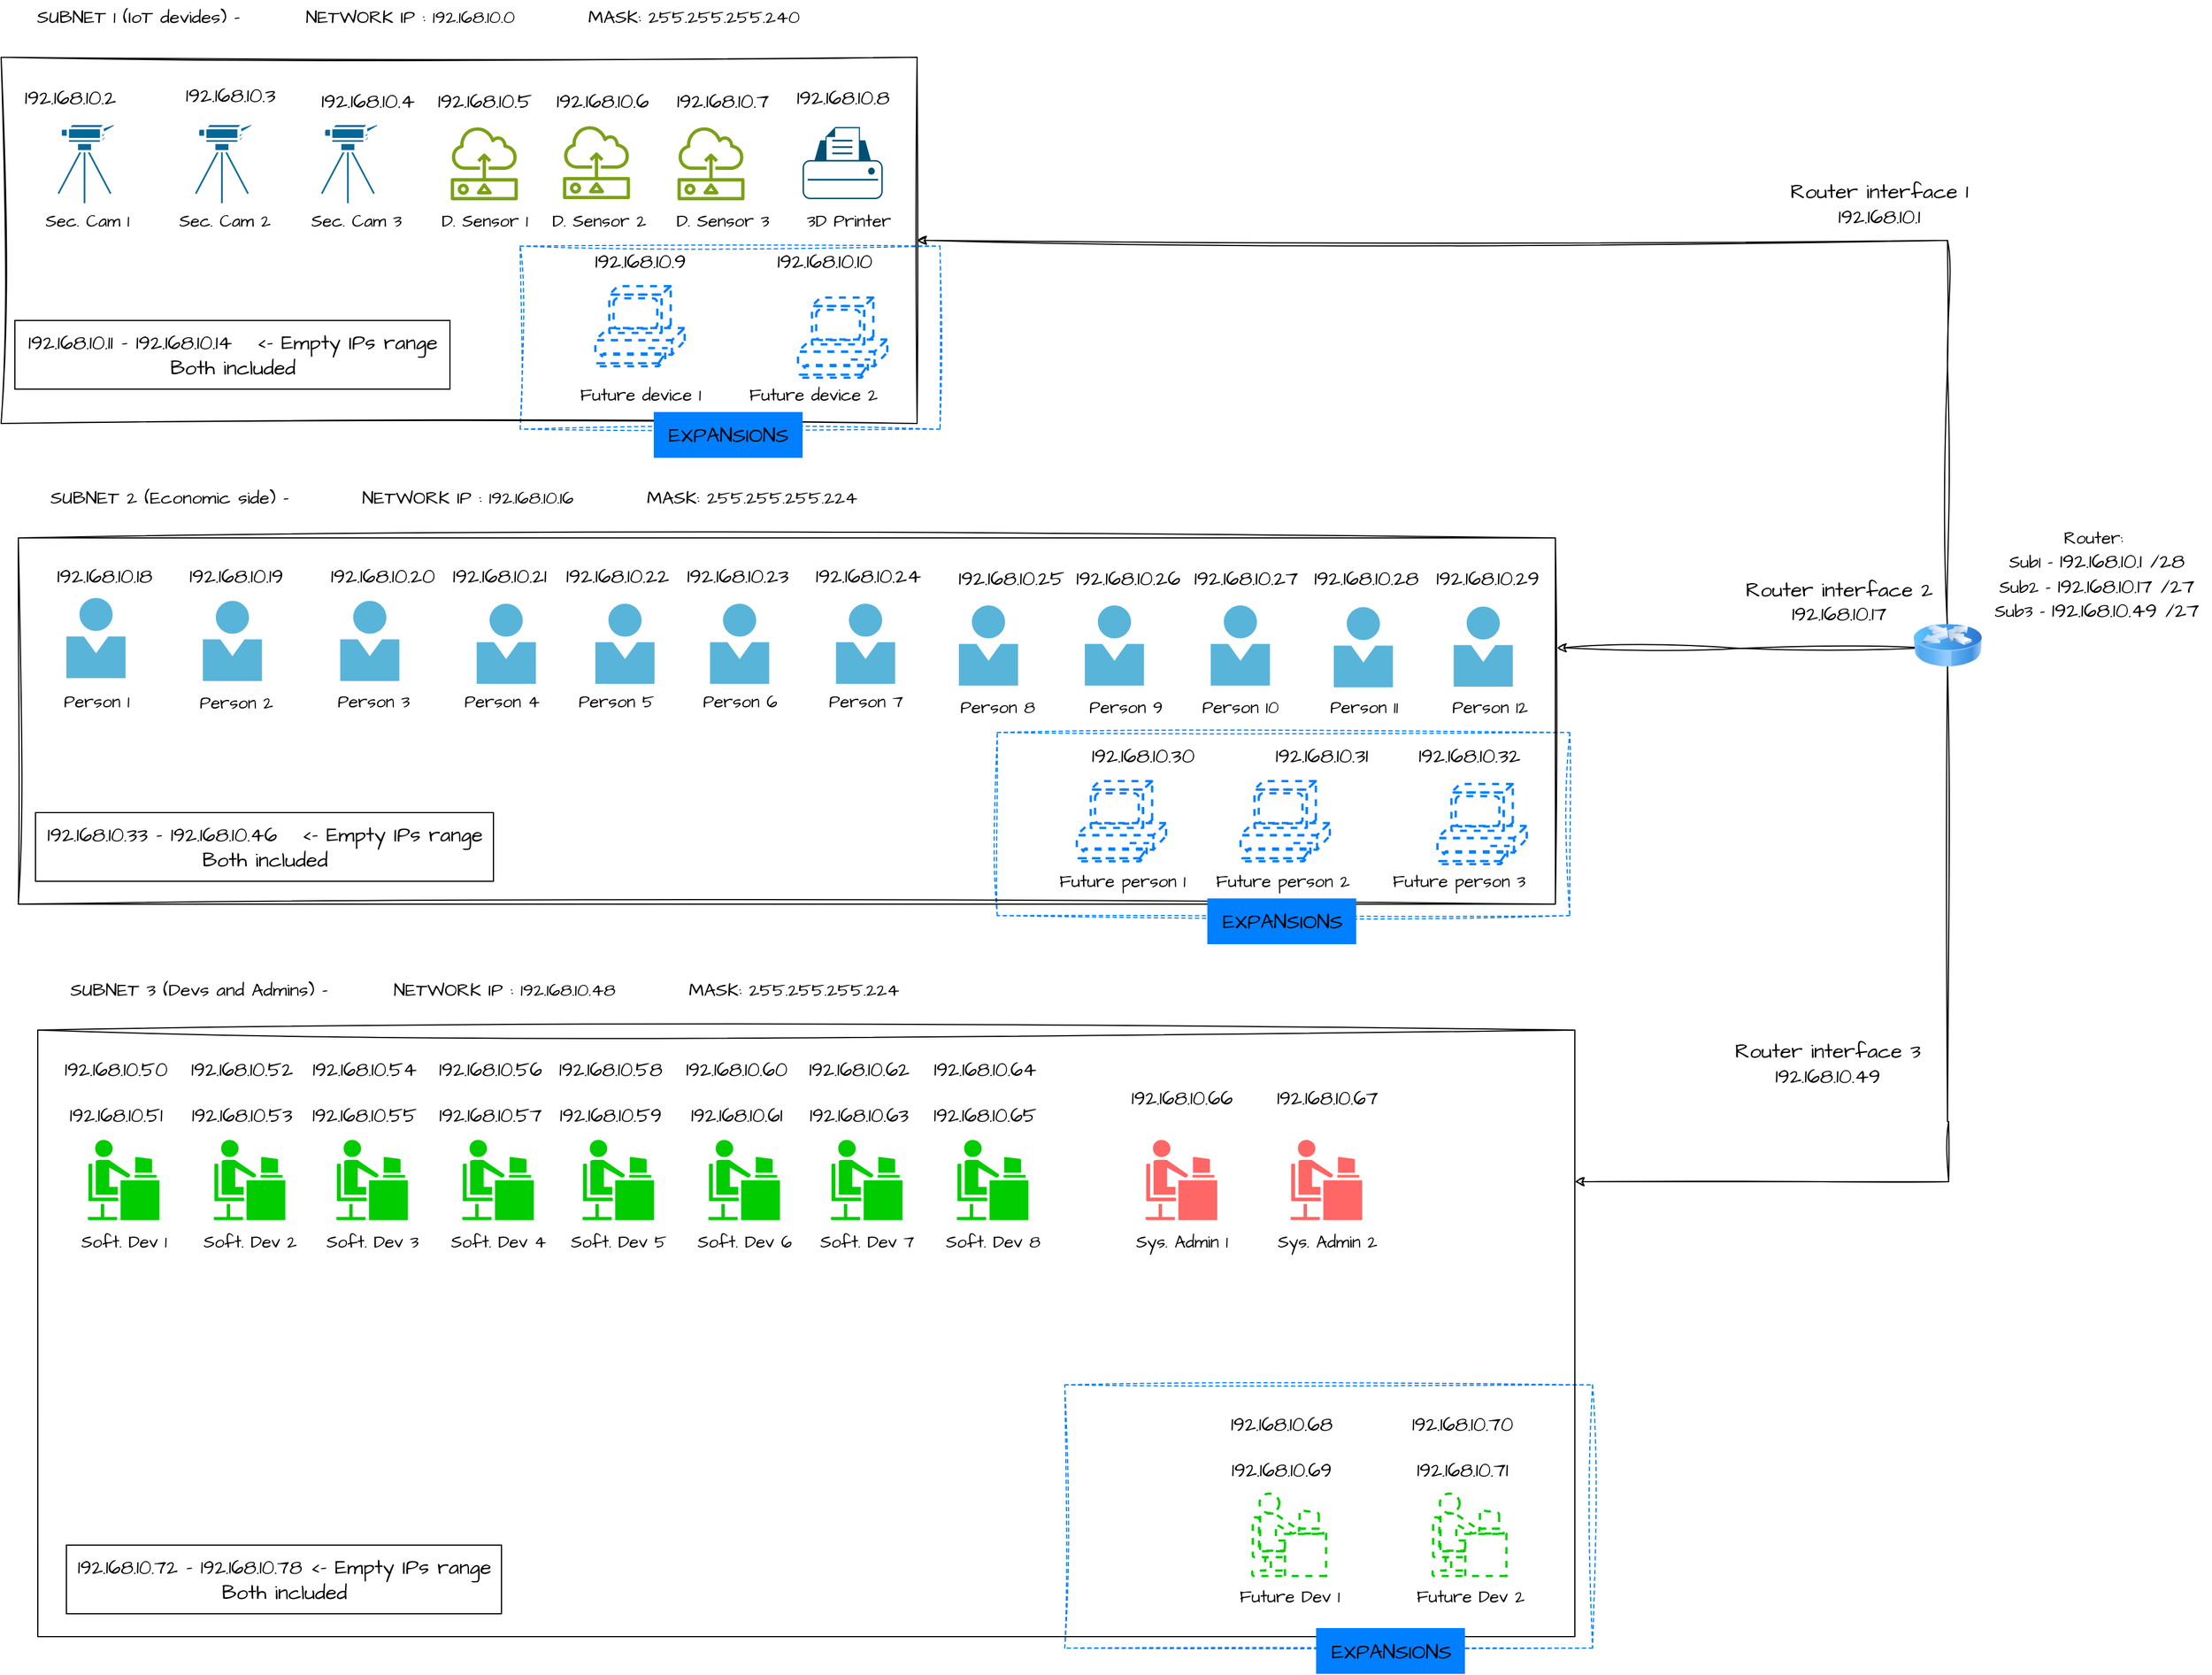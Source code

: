 <mxfile version="24.2.5" type="device">
  <diagram id="6a731a19-8d31-9384-78a2-239565b7b9f0" name="Page-1">
    <mxGraphModel dx="2575" dy="1188" grid="1" gridSize="10" guides="1" tooltips="1" connect="1" arrows="1" fold="1" page="1" pageScale="1" pageWidth="827" pageHeight="1169" background="none" math="0" shadow="0">
      <root>
        <mxCell id="0" />
        <mxCell id="1" parent="0" />
        <mxCell id="Bbr6ncQkwG-6qGuts37S-49" value="" style="rounded=0;whiteSpace=wrap;html=1;sketch=1;hachureGap=4;jiggle=2;curveFitting=1;fontFamily=Architects Daughter;fontSource=https%3A%2F%2Ffonts.googleapis.com%2Fcss%3Ffamily%3DArchitects%2BDaughter;dashed=1;strokeColor=#007FFF;align=center;verticalAlign=middle;fontSize=12;fontColor=default;fillColor=none;" vertex="1" parent="1">
          <mxGeometry x="939" y="1220" width="461" height="230" as="geometry" />
        </mxCell>
        <mxCell id="5UN-SLRmVNN7RmcCoFSe-7" value="" style="rounded=0;whiteSpace=wrap;html=1;sketch=1;hachureGap=4;jiggle=2;curveFitting=1;fontFamily=Architects Daughter;fontSource=https%3A%2F%2Ffonts.googleapis.com%2Fcss%3Ffamily%3DArchitects%2BDaughter;dashed=1;strokeColor=#007FFF;align=center;verticalAlign=middle;fontSize=12;fontColor=default;fillColor=none;" parent="1" vertex="1">
          <mxGeometry x="463.25" y="225" width="366.75" height="160" as="geometry" />
        </mxCell>
        <mxCell id="5UN-SLRmVNN7RmcCoFSe-6" value="" style="rounded=0;whiteSpace=wrap;html=1;sketch=1;hachureGap=4;jiggle=2;curveFitting=1;fontFamily=Architects Daughter;fontSource=https%3A%2F%2Ffonts.googleapis.com%2Fcss%3Ffamily%3DArchitects%2BDaughter;dashed=1;strokeColor=#007FFF;align=center;verticalAlign=middle;fontSize=12;fontColor=default;fillColor=none;" parent="1" vertex="1">
          <mxGeometry x="880" y="650" width="500" height="160" as="geometry" />
        </mxCell>
        <mxCell id="ih9siL4Ndi_D1jkrxEXA-113" value="" style="rounded=0;whiteSpace=wrap;html=1;sketch=1;hachureGap=4;jiggle=2;curveFitting=1;fontFamily=Architects Daughter;fontSource=https%3A%2F%2Ffonts.googleapis.com%2Fcss%3Ffamily%3DArchitects%2BDaughter;fillColor=none;" parent="1" vertex="1">
          <mxGeometry x="25" y="480" width="1342.5" height="320" as="geometry" />
        </mxCell>
        <mxCell id="ih9siL4Ndi_D1jkrxEXA-1" value="" style="rounded=0;whiteSpace=wrap;html=1;sketch=1;hachureGap=4;jiggle=2;curveFitting=1;fontFamily=Architects Daughter;fontSource=https%3A%2F%2Ffonts.googleapis.com%2Fcss%3Ffamily%3DArchitects%2BDaughter;fillColor=none;" parent="1" vertex="1">
          <mxGeometry x="10" y="60" width="800" height="320" as="geometry" />
        </mxCell>
        <mxCell id="ih9siL4Ndi_D1jkrxEXA-6" style="edgeStyle=orthogonalEdgeStyle;rounded=0;sketch=1;hachureGap=4;jiggle=2;curveFitting=1;orthogonalLoop=1;jettySize=auto;html=1;exitX=0.5;exitY=1;exitDx=0;exitDy=0;fontFamily=Architects Daughter;fontSource=https%3A%2F%2Ffonts.googleapis.com%2Fcss%3Ffamily%3DArchitects%2BDaughter;" parent="1" source="ih9siL4Ndi_D1jkrxEXA-1" target="ih9siL4Ndi_D1jkrxEXA-1" edge="1">
          <mxGeometry relative="1" as="geometry" />
        </mxCell>
        <mxCell id="ih9siL4Ndi_D1jkrxEXA-8" value="" style="shape=mxgraph.cisco.computers_and_peripherals.video_camera;sketch=0;html=1;pointerEvents=1;dashed=0;fillColor=#036897;strokeColor=#ffffff;strokeWidth=2;verticalLabelPosition=bottom;verticalAlign=top;align=center;outlineConnect=0;hachureGap=4;jiggle=2;curveFitting=1;fontFamily=Architects Daughter;fontSource=https%3A%2F%2Ffonts.googleapis.com%2Fcss%3Ffamily%3DArchitects%2BDaughter;" parent="1" vertex="1">
          <mxGeometry x="60" y="117.5" width="50" height="70" as="geometry" />
        </mxCell>
        <mxCell id="ih9siL4Ndi_D1jkrxEXA-10" value="" style="points=[[0.22,0.185,0],[0.5,0,0],[0.78,0.185,0],[0.975,0.49,0],[1,0.73,0],[0.975,0.97,0],[0.5,1,0],[0.025,0.97,0],[0,0.73,0],[0.025,0.49,0]];verticalLabelPosition=bottom;sketch=0;html=1;verticalAlign=top;aspect=fixed;align=center;pointerEvents=1;shape=mxgraph.cisco19.printer;fillColor=#005073;strokeColor=none;hachureGap=4;jiggle=2;curveFitting=1;fontFamily=Architects Daughter;fontSource=https%3A%2F%2Ffonts.googleapis.com%2Fcss%3Ffamily%3DArchitects%2BDaughter;" parent="1" vertex="1">
          <mxGeometry x="710" y="121" width="70" height="63" as="geometry" />
        </mxCell>
        <mxCell id="ih9siL4Ndi_D1jkrxEXA-14" value="" style="sketch=0;outlineConnect=0;fontColor=#232F3E;gradientColor=none;fillColor=#7AA116;strokeColor=none;dashed=0;verticalLabelPosition=bottom;verticalAlign=top;align=center;html=1;fontSize=12;fontStyle=0;aspect=fixed;pointerEvents=1;shape=mxgraph.aws4.sensor;hachureGap=4;jiggle=2;curveFitting=1;fontFamily=Architects Daughter;fontSource=https%3A%2F%2Ffonts.googleapis.com%2Fcss%3Ffamily%3DArchitects%2BDaughter;" parent="1" vertex="1">
          <mxGeometry x="600" y="120" width="60" height="65.01" as="geometry" />
        </mxCell>
        <mxCell id="ih9siL4Ndi_D1jkrxEXA-18" style="edgeStyle=orthogonalEdgeStyle;rounded=0;sketch=1;hachureGap=4;jiggle=2;curveFitting=1;orthogonalLoop=1;jettySize=auto;html=1;entryX=1;entryY=0.5;entryDx=0;entryDy=0;fontFamily=Architects Daughter;fontSource=https%3A%2F%2Ffonts.googleapis.com%2Fcss%3Ffamily%3DArchitects%2BDaughter;" parent="1" target="ih9siL4Ndi_D1jkrxEXA-1" edge="1">
          <mxGeometry relative="1" as="geometry">
            <mxPoint x="1710" y="560" as="sourcePoint" />
            <Array as="points">
              <mxPoint x="1710" y="330" />
              <mxPoint x="1710" y="220" />
            </Array>
          </mxGeometry>
        </mxCell>
        <mxCell id="ih9siL4Ndi_D1jkrxEXA-19" value="" style="sketch=0;outlineConnect=0;fontColor=#232F3E;gradientColor=none;fillColor=#7AA116;strokeColor=none;dashed=0;verticalLabelPosition=bottom;verticalAlign=top;align=center;html=1;fontSize=12;fontStyle=0;aspect=fixed;pointerEvents=1;shape=mxgraph.aws4.sensor;hachureGap=4;jiggle=2;curveFitting=1;fontFamily=Architects Daughter;fontSource=https%3A%2F%2Ffonts.googleapis.com%2Fcss%3Ffamily%3DArchitects%2BDaughter;" parent="1" vertex="1">
          <mxGeometry x="500" y="118.99" width="60" height="65.01" as="geometry" />
        </mxCell>
        <mxCell id="ih9siL4Ndi_D1jkrxEXA-20" value="" style="sketch=0;outlineConnect=0;fontColor=#232F3E;gradientColor=none;fillColor=#7AA116;strokeColor=none;dashed=0;verticalLabelPosition=bottom;verticalAlign=top;align=center;html=1;fontSize=12;fontStyle=0;aspect=fixed;pointerEvents=1;shape=mxgraph.aws4.sensor;hachureGap=4;jiggle=2;curveFitting=1;fontFamily=Architects Daughter;fontSource=https%3A%2F%2Ffonts.googleapis.com%2Fcss%3Ffamily%3DArchitects%2BDaughter;" parent="1" vertex="1">
          <mxGeometry x="402" y="120" width="60" height="65.01" as="geometry" />
        </mxCell>
        <mxCell id="ih9siL4Ndi_D1jkrxEXA-21" value="" style="shape=mxgraph.cisco.computers_and_peripherals.video_camera;sketch=0;html=1;pointerEvents=1;dashed=0;fillColor=#036897;strokeColor=#ffffff;strokeWidth=2;verticalLabelPosition=bottom;verticalAlign=top;align=center;outlineConnect=0;hachureGap=4;jiggle=2;curveFitting=1;fontFamily=Architects Daughter;fontSource=https%3A%2F%2Ffonts.googleapis.com%2Fcss%3Ffamily%3DArchitects%2BDaughter;" parent="1" vertex="1">
          <mxGeometry x="180" y="117.5" width="50" height="70" as="geometry" />
        </mxCell>
        <mxCell id="ih9siL4Ndi_D1jkrxEXA-22" value="" style="shape=mxgraph.cisco.computers_and_peripherals.video_camera;sketch=0;html=1;pointerEvents=1;dashed=0;fillColor=#036897;strokeColor=#ffffff;strokeWidth=2;verticalLabelPosition=bottom;verticalAlign=top;align=center;outlineConnect=0;hachureGap=4;jiggle=2;curveFitting=1;fontFamily=Architects Daughter;fontSource=https%3A%2F%2Ffonts.googleapis.com%2Fcss%3Ffamily%3DArchitects%2BDaughter;" parent="1" vertex="1">
          <mxGeometry x="290" y="117.5" width="50" height="70" as="geometry" />
        </mxCell>
        <mxCell id="ih9siL4Ndi_D1jkrxEXA-23" value="&lt;font style=&quot;font-size: 18px;&quot;&gt;192.168.10.2&lt;/font&gt;" style="text;html=1;align=center;verticalAlign=middle;resizable=0;points=[];autosize=1;strokeColor=none;fillColor=none;fontFamily=Architects Daughter;fontSource=https%3A%2F%2Ffonts.googleapis.com%2Fcss%3Ffamily%3DArchitects%2BDaughter;" parent="1" vertex="1">
          <mxGeometry x="20" y="75" width="100" height="40" as="geometry" />
        </mxCell>
        <mxCell id="ih9siL4Ndi_D1jkrxEXA-24" value="&lt;font style=&quot;font-size: 16px;&quot;&gt;SUBNET 1 (IoT devides) -&amp;nbsp; &amp;nbsp; &amp;nbsp; &amp;nbsp; &amp;nbsp;NETWORK IP : 192.168.10.0&amp;nbsp; &amp;nbsp; &amp;nbsp; &amp;nbsp; &amp;nbsp; MASK: 255.255.255.240&lt;/font&gt;" style="text;html=1;align=center;verticalAlign=middle;resizable=0;points=[];autosize=1;strokeColor=none;fillColor=none;fontFamily=Architects Daughter;fontSource=https%3A%2F%2Ffonts.googleapis.com%2Fcss%3Ffamily%3DArchitects%2BDaughter;" parent="1" vertex="1">
          <mxGeometry x="29.1" y="10" width="690" height="30" as="geometry" />
        </mxCell>
        <mxCell id="ih9siL4Ndi_D1jkrxEXA-25" value="&lt;font style=&quot;font-size: 15px;&quot;&gt;Sec. Cam 1&lt;/font&gt;" style="text;html=1;align=center;verticalAlign=middle;resizable=0;points=[];autosize=1;strokeColor=none;fillColor=none;fontFamily=Architects Daughter;fontSource=https%3A%2F%2Ffonts.googleapis.com%2Fcss%3Ffamily%3DArchitects%2BDaughter;" parent="1" vertex="1">
          <mxGeometry x="35" y="187.5" width="100" height="30" as="geometry" />
        </mxCell>
        <mxCell id="ih9siL4Ndi_D1jkrxEXA-26" value="&lt;font style=&quot;font-size: 15px;&quot;&gt;Sec. Cam 2&lt;/font&gt;" style="text;html=1;align=center;verticalAlign=middle;resizable=0;points=[];autosize=1;strokeColor=none;fillColor=none;fontFamily=Architects Daughter;fontSource=https%3A%2F%2Ffonts.googleapis.com%2Fcss%3Ffamily%3DArchitects%2BDaughter;" parent="1" vertex="1">
          <mxGeometry x="155" y="187.5" width="100" height="30" as="geometry" />
        </mxCell>
        <mxCell id="ih9siL4Ndi_D1jkrxEXA-27" value="&lt;font style=&quot;font-size: 15px;&quot;&gt;Sec. Cam 3&lt;/font&gt;" style="text;html=1;align=center;verticalAlign=middle;resizable=0;points=[];autosize=1;strokeColor=none;fillColor=none;fontFamily=Architects Daughter;fontSource=https%3A%2F%2Ffonts.googleapis.com%2Fcss%3Ffamily%3DArchitects%2BDaughter;" parent="1" vertex="1">
          <mxGeometry x="270" y="187.5" width="100" height="30" as="geometry" />
        </mxCell>
        <mxCell id="ih9siL4Ndi_D1jkrxEXA-28" value="&lt;font style=&quot;font-size: 15px;&quot;&gt;D. Sensor 1&lt;/font&gt;" style="text;html=1;align=center;verticalAlign=middle;resizable=0;points=[];autosize=1;strokeColor=none;fillColor=none;fontFamily=Architects Daughter;fontSource=https%3A%2F%2Ffonts.googleapis.com%2Fcss%3Ffamily%3DArchitects%2BDaughter;" parent="1" vertex="1">
          <mxGeometry x="382" y="187.5" width="100" height="30" as="geometry" />
        </mxCell>
        <mxCell id="ih9siL4Ndi_D1jkrxEXA-29" value="&lt;font style=&quot;font-size: 15px;&quot;&gt;D. Sensor 2&lt;/font&gt;" style="text;html=1;align=center;verticalAlign=middle;resizable=0;points=[];autosize=1;strokeColor=none;fillColor=none;fontFamily=Architects Daughter;fontSource=https%3A%2F%2Ffonts.googleapis.com%2Fcss%3Ffamily%3DArchitects%2BDaughter;" parent="1" vertex="1">
          <mxGeometry x="477" y="187.5" width="110" height="30" as="geometry" />
        </mxCell>
        <mxCell id="ih9siL4Ndi_D1jkrxEXA-30" value="&lt;font style=&quot;font-size: 15px;&quot;&gt;D. Sensor 3&lt;/font&gt;" style="text;html=1;align=center;verticalAlign=middle;resizable=0;points=[];autosize=1;strokeColor=none;fillColor=none;fontFamily=Architects Daughter;fontSource=https%3A%2F%2Ffonts.googleapis.com%2Fcss%3Ffamily%3DArchitects%2BDaughter;" parent="1" vertex="1">
          <mxGeometry x="590" y="187.5" width="100" height="30" as="geometry" />
        </mxCell>
        <mxCell id="ih9siL4Ndi_D1jkrxEXA-31" value="&lt;font style=&quot;font-size: 15px;&quot;&gt;3D Printer&lt;/font&gt;" style="text;html=1;align=center;verticalAlign=middle;resizable=0;points=[];autosize=1;strokeColor=none;fillColor=none;fontFamily=Architects Daughter;fontSource=https%3A%2F%2Ffonts.googleapis.com%2Fcss%3Ffamily%3DArchitects%2BDaughter;" parent="1" vertex="1">
          <mxGeometry x="700" y="187.5" width="100" height="30" as="geometry" />
        </mxCell>
        <mxCell id="ih9siL4Ndi_D1jkrxEXA-33" value="&lt;font style=&quot;font-size: 18px;&quot;&gt;192.168.10.3&lt;/font&gt;" style="text;html=1;align=center;verticalAlign=middle;resizable=0;points=[];autosize=1;strokeColor=none;fillColor=none;fontFamily=Architects Daughter;fontSource=https%3A%2F%2Ffonts.googleapis.com%2Fcss%3Ffamily%3DArchitects%2BDaughter;" parent="1" vertex="1">
          <mxGeometry x="160" y="72.5" width="100" height="40" as="geometry" />
        </mxCell>
        <mxCell id="ih9siL4Ndi_D1jkrxEXA-34" value="&lt;font style=&quot;font-size: 18px;&quot;&gt;192.168.10.4&lt;/font&gt;" style="text;html=1;align=center;verticalAlign=middle;resizable=0;points=[];autosize=1;strokeColor=none;fillColor=none;fontFamily=Architects Daughter;fontSource=https%3A%2F%2Ffonts.googleapis.com%2Fcss%3Ffamily%3DArchitects%2BDaughter;" parent="1" vertex="1">
          <mxGeometry x="275" y="77.5" width="110" height="40" as="geometry" />
        </mxCell>
        <mxCell id="ih9siL4Ndi_D1jkrxEXA-35" value="&lt;font style=&quot;font-size: 18px;&quot;&gt;192.168.10.5&lt;/font&gt;" style="text;html=1;align=center;verticalAlign=middle;resizable=0;points=[];autosize=1;strokeColor=none;fillColor=none;fontFamily=Architects Daughter;fontSource=https%3A%2F%2Ffonts.googleapis.com%2Fcss%3Ffamily%3DArchitects%2BDaughter;" parent="1" vertex="1">
          <mxGeometry x="377" y="77.5" width="110" height="40" as="geometry" />
        </mxCell>
        <mxCell id="ih9siL4Ndi_D1jkrxEXA-36" value="&lt;font style=&quot;font-size: 18px;&quot;&gt;192.168.10.6&lt;/font&gt;" style="text;html=1;align=center;verticalAlign=middle;resizable=0;points=[];autosize=1;strokeColor=none;fillColor=none;fontFamily=Architects Daughter;fontSource=https%3A%2F%2Ffonts.googleapis.com%2Fcss%3Ffamily%3DArchitects%2BDaughter;" parent="1" vertex="1">
          <mxGeometry x="485" y="77.5" width="100" height="40" as="geometry" />
        </mxCell>
        <mxCell id="ih9siL4Ndi_D1jkrxEXA-37" value="&lt;font style=&quot;font-size: 18px;&quot;&gt;192.168.10.7&lt;/font&gt;" style="text;html=1;align=center;verticalAlign=middle;resizable=0;points=[];autosize=1;strokeColor=none;fillColor=none;fontFamily=Architects Daughter;fontSource=https%3A%2F%2Ffonts.googleapis.com%2Fcss%3Ffamily%3DArchitects%2BDaughter;" parent="1" vertex="1">
          <mxGeometry x="590" y="77.5" width="100" height="40" as="geometry" />
        </mxCell>
        <mxCell id="ih9siL4Ndi_D1jkrxEXA-38" value="&lt;div&gt;&lt;font style=&quot;font-size: 18px;&quot;&gt;Router interface 1&lt;/font&gt;&lt;/div&gt;&lt;font style=&quot;font-size: 18px;&quot;&gt;192.168.10.1&lt;/font&gt;" style="text;html=1;align=center;verticalAlign=middle;resizable=0;points=[];autosize=1;strokeColor=none;fillColor=none;fontFamily=Architects Daughter;fontSource=https%3A%2F%2Ffonts.googleapis.com%2Fcss%3Ffamily%3DArchitects%2BDaughter;" parent="1" vertex="1">
          <mxGeometry x="1560" y="157.5" width="180" height="60" as="geometry" />
        </mxCell>
        <mxCell id="ih9siL4Ndi_D1jkrxEXA-40" value="" style="shape=mxgraph.cisco.computers_and_peripherals.pc;html=1;pointerEvents=1;dashed=1;fillColor=none;strokeColor=#007FFF;strokeWidth=2;verticalLabelPosition=bottom;verticalAlign=top;align=center;outlineConnect=0;hachureGap=4;fontFamily=Architects Daughter;fontSource=https%3A%2F%2Ffonts.googleapis.com%2Fcss%3Ffamily%3DArchitects%2BDaughter;shadow=0;" parent="1" vertex="1">
          <mxGeometry x="529" y="260" width="78" height="70" as="geometry" />
        </mxCell>
        <mxCell id="ih9siL4Ndi_D1jkrxEXA-42" value="" style="shape=mxgraph.cisco.computers_and_peripherals.pc;html=1;pointerEvents=1;dashed=1;fillColor=none;strokeColor=#007FFF;strokeWidth=2;verticalLabelPosition=bottom;verticalAlign=top;align=center;outlineConnect=0;hachureGap=4;fontFamily=Architects Daughter;fontSource=https%3A%2F%2Ffonts.googleapis.com%2Fcss%3Ffamily%3DArchitects%2BDaughter;shadow=0;" parent="1" vertex="1">
          <mxGeometry x="706" y="270" width="78" height="70" as="geometry" />
        </mxCell>
        <mxCell id="ih9siL4Ndi_D1jkrxEXA-43" value="&lt;font style=&quot;font-size: 18px;&quot;&gt;192.168.10.9&lt;/font&gt;" style="text;html=1;align=center;verticalAlign=middle;resizable=0;points=[];autosize=1;strokeColor=none;fillColor=none;fontFamily=Architects Daughter;fontSource=https%3A%2F%2Ffonts.googleapis.com%2Fcss%3Ffamily%3DArchitects%2BDaughter;" parent="1" vertex="1">
          <mxGeometry x="518" y="217.5" width="100" height="40" as="geometry" />
        </mxCell>
        <mxCell id="ih9siL4Ndi_D1jkrxEXA-44" value="&lt;font style=&quot;font-size: 18px;&quot;&gt;192.168.10.10&lt;/font&gt;" style="text;html=1;align=center;verticalAlign=middle;resizable=0;points=[];autosize=1;strokeColor=none;fillColor=none;fontFamily=Architects Daughter;fontSource=https%3A%2F%2Ffonts.googleapis.com%2Fcss%3Ffamily%3DArchitects%2BDaughter;" parent="1" vertex="1">
          <mxGeometry x="674" y="217.5" width="110" height="40" as="geometry" />
        </mxCell>
        <mxCell id="ih9siL4Ndi_D1jkrxEXA-45" value="&lt;font style=&quot;font-size: 15px;&quot;&gt;Future device 1&lt;/font&gt;" style="text;html=1;align=center;verticalAlign=middle;resizable=0;points=[];autosize=1;strokeColor=none;fillColor=none;fontFamily=Architects Daughter;fontSource=https%3A%2F%2Ffonts.googleapis.com%2Fcss%3Ffamily%3DArchitects%2BDaughter;" parent="1" vertex="1">
          <mxGeometry x="503" y="340" width="130" height="30" as="geometry" />
        </mxCell>
        <mxCell id="ih9siL4Ndi_D1jkrxEXA-46" value="&lt;font style=&quot;font-size: 15px;&quot;&gt;Future device 2&lt;/font&gt;" style="text;html=1;align=center;verticalAlign=middle;resizable=0;points=[];autosize=1;strokeColor=none;fillColor=none;fontFamily=Architects Daughter;fontSource=https%3A%2F%2Ffonts.googleapis.com%2Fcss%3Ffamily%3DArchitects%2BDaughter;" parent="1" vertex="1">
          <mxGeometry x="649" y="340" width="140" height="30" as="geometry" />
        </mxCell>
        <mxCell id="ih9siL4Ndi_D1jkrxEXA-47" value="&lt;font style=&quot;font-size: 18px;&quot;&gt;192.168.10.11 - 192.168.10.14&amp;nbsp; &amp;nbsp;&amp;lt;- Empty IPs&amp;nbsp;&lt;/font&gt;&lt;span style=&quot;font-size: 18px; background-color: initial;&quot;&gt;range&lt;/span&gt;&lt;div&gt;&lt;span style=&quot;font-size: 18px; background-color: initial;&quot;&gt;Both included&lt;/span&gt;&lt;/div&gt;" style="text;html=1;align=center;verticalAlign=middle;resizable=0;points=[];autosize=1;strokeColor=default;fillColor=none;fontFamily=Architects Daughter;fontSource=https%3A%2F%2Ffonts.googleapis.com%2Fcss%3Ffamily%3DArchitects%2BDaughter;" parent="1" vertex="1">
          <mxGeometry x="22" y="290" width="380" height="60" as="geometry" />
        </mxCell>
        <mxCell id="ih9siL4Ndi_D1jkrxEXA-50" value="&lt;font style=&quot;font-size: 18px;&quot;&gt;EXPANSIONS&lt;/font&gt;" style="text;html=1;align=center;verticalAlign=middle;resizable=0;points=[];autosize=1;fontFamily=Architects Daughter;fontSource=https%3A%2F%2Ffonts.googleapis.com%2Fcss%3Ffamily%3DArchitects%2BDaughter;fillColor=#007FFF;" parent="1" vertex="1">
          <mxGeometry x="580" y="370" width="130" height="40" as="geometry" />
        </mxCell>
        <mxCell id="ih9siL4Ndi_D1jkrxEXA-92" value="&lt;font style=&quot;font-size: 18px;&quot;&gt;&lt;div style=&quot;font-size: 12px;&quot;&gt;&lt;font style=&quot;font-size: 18px;&quot;&gt;Router interface 2&lt;/font&gt;&lt;/div&gt;192.168.10.17&lt;/font&gt;&lt;div&gt;&lt;br&gt;&lt;/div&gt;" style="text;html=1;align=center;verticalAlign=middle;resizable=0;points=[];autosize=1;strokeColor=none;fillColor=none;fontFamily=Architects Daughter;fontSource=https%3A%2F%2Ffonts.googleapis.com%2Fcss%3Ffamily%3DArchitects%2BDaughter;" parent="1" vertex="1">
          <mxGeometry x="1520" y="507.5" width="190" height="70" as="geometry" />
        </mxCell>
        <mxCell id="ih9siL4Ndi_D1jkrxEXA-123" value="&lt;font style=&quot;font-size: 16px;&quot;&gt;SUBNET 2 (Economic side) -&amp;nbsp;&lt;/font&gt;&lt;span style=&quot;font-size: 16px;&quot;&gt;&amp;nbsp; &amp;nbsp; &amp;nbsp; &amp;nbsp; &amp;nbsp;NETWORK IP :&amp;nbsp;&lt;/span&gt;&lt;span style=&quot;font-size: 16px;&quot;&gt;192.168.10.16&lt;/span&gt;&lt;span style=&quot;font-size: 16px;&quot;&gt;&amp;nbsp; &amp;nbsp; &amp;nbsp; &amp;nbsp; &amp;nbsp; MASK: 255.255.255.224&lt;/span&gt;" style="text;html=1;align=center;verticalAlign=middle;resizable=0;points=[];autosize=1;strokeColor=none;fillColor=none;fontFamily=Architects Daughter;fontSource=https%3A%2F%2Ffonts.googleapis.com%2Fcss%3Ffamily%3DArchitects%2BDaughter;" parent="1" vertex="1">
          <mxGeometry x="40" y="430" width="730" height="30" as="geometry" />
        </mxCell>
        <mxCell id="ih9siL4Ndi_D1jkrxEXA-124" value="&lt;font style=&quot;font-size: 15px;&quot;&gt;Person 1&lt;/font&gt;" style="text;html=1;align=center;verticalAlign=middle;resizable=0;points=[];autosize=1;strokeColor=none;fillColor=none;fontFamily=Architects Daughter;fontSource=https%3A%2F%2Ffonts.googleapis.com%2Fcss%3Ffamily%3DArchitects%2BDaughter;" parent="1" vertex="1">
          <mxGeometry x="52.9" y="607.5" width="80" height="30" as="geometry" />
        </mxCell>
        <mxCell id="ih9siL4Ndi_D1jkrxEXA-125" value="&lt;span style=&quot;font-size: 15px;&quot;&gt;Person 2&lt;/span&gt;" style="text;html=1;align=center;verticalAlign=middle;resizable=0;points=[];autosize=1;strokeColor=none;fillColor=none;fontFamily=Architects Daughter;fontSource=https%3A%2F%2Ffonts.googleapis.com%2Fcss%3Ffamily%3DArchitects%2BDaughter;" parent="1" vertex="1">
          <mxGeometry x="170" y="608.99" width="90" height="30" as="geometry" />
        </mxCell>
        <mxCell id="ih9siL4Ndi_D1jkrxEXA-126" value="&lt;span style=&quot;font-size: 15px;&quot;&gt;Person 3&lt;/span&gt;" style="text;html=1;align=center;verticalAlign=middle;resizable=0;points=[];autosize=1;strokeColor=none;fillColor=none;fontFamily=Architects Daughter;fontSource=https%3A%2F%2Ffonts.googleapis.com%2Fcss%3Ffamily%3DArchitects%2BDaughter;" parent="1" vertex="1">
          <mxGeometry x="290" y="607.5" width="90" height="30" as="geometry" />
        </mxCell>
        <mxCell id="ih9siL4Ndi_D1jkrxEXA-127" value="&lt;span style=&quot;font-size: 15px;&quot;&gt;Person 4&lt;/span&gt;" style="text;html=1;align=center;verticalAlign=middle;resizable=0;points=[];autosize=1;strokeColor=none;fillColor=none;fontFamily=Architects Daughter;fontSource=https%3A%2F%2Ffonts.googleapis.com%2Fcss%3Ffamily%3DArchitects%2BDaughter;" parent="1" vertex="1">
          <mxGeometry x="402" y="607.5" width="90" height="30" as="geometry" />
        </mxCell>
        <mxCell id="ih9siL4Ndi_D1jkrxEXA-128" value="&lt;span style=&quot;font-size: 15px;&quot;&gt;Person 5&lt;/span&gt;" style="text;html=1;align=center;verticalAlign=middle;resizable=0;points=[];autosize=1;strokeColor=none;fillColor=none;fontFamily=Architects Daughter;fontSource=https%3A%2F%2Ffonts.googleapis.com%2Fcss%3Ffamily%3DArchitects%2BDaughter;" parent="1" vertex="1">
          <mxGeometry x="502" y="607.5" width="90" height="30" as="geometry" />
        </mxCell>
        <mxCell id="ih9siL4Ndi_D1jkrxEXA-129" value="&lt;span style=&quot;font-size: 15px;&quot;&gt;Person 6&lt;/span&gt;" style="text;html=1;align=center;verticalAlign=middle;resizable=0;points=[];autosize=1;strokeColor=none;fillColor=none;fontFamily=Architects Daughter;fontSource=https%3A%2F%2Ffonts.googleapis.com%2Fcss%3Ffamily%3DArchitects%2BDaughter;" parent="1" vertex="1">
          <mxGeometry x="610" y="607.5" width="90" height="30" as="geometry" />
        </mxCell>
        <mxCell id="ih9siL4Ndi_D1jkrxEXA-130" value="&lt;span style=&quot;font-size: 15px;&quot;&gt;Person 7&lt;/span&gt;" style="text;html=1;align=center;verticalAlign=middle;resizable=0;points=[];autosize=1;strokeColor=none;fillColor=none;fontFamily=Architects Daughter;fontSource=https%3A%2F%2Ffonts.googleapis.com%2Fcss%3Ffamily%3DArchitects%2BDaughter;" parent="1" vertex="1">
          <mxGeometry x="720" y="607.5" width="90" height="30" as="geometry" />
        </mxCell>
        <mxCell id="ih9siL4Ndi_D1jkrxEXA-131" value="&lt;font style=&quot;font-size: 18px;&quot;&gt;192.168.10.18&lt;/font&gt;" style="text;html=1;align=center;verticalAlign=middle;resizable=0;points=[];autosize=1;strokeColor=none;fillColor=none;fontFamily=Architects Daughter;fontSource=https%3A%2F%2Ffonts.googleapis.com%2Fcss%3Ffamily%3DArchitects%2BDaughter;" parent="1" vertex="1">
          <mxGeometry x="45.0" y="492.5" width="110" height="40" as="geometry" />
        </mxCell>
        <mxCell id="ih9siL4Ndi_D1jkrxEXA-132" value="&lt;font style=&quot;font-size: 18px;&quot;&gt;192.168.10.19&lt;/font&gt;" style="text;html=1;align=center;verticalAlign=middle;resizable=0;points=[];autosize=1;strokeColor=none;fillColor=none;fontFamily=Architects Daughter;fontSource=https%3A%2F%2Ffonts.googleapis.com%2Fcss%3Ffamily%3DArchitects%2BDaughter;" parent="1" vertex="1">
          <mxGeometry x="160" y="492.5" width="110" height="40" as="geometry" />
        </mxCell>
        <mxCell id="ih9siL4Ndi_D1jkrxEXA-133" value="&lt;font style=&quot;font-size: 18px;&quot;&gt;192.168.10.20&lt;/font&gt;" style="text;html=1;align=center;verticalAlign=middle;resizable=0;points=[];autosize=1;strokeColor=none;fillColor=none;fontFamily=Architects Daughter;fontSource=https%3A%2F%2Ffonts.googleapis.com%2Fcss%3Ffamily%3DArchitects%2BDaughter;" parent="1" vertex="1">
          <mxGeometry x="287.9" y="492.5" width="110" height="40" as="geometry" />
        </mxCell>
        <mxCell id="ih9siL4Ndi_D1jkrxEXA-134" value="&lt;font style=&quot;font-size: 18px;&quot;&gt;192.168.10.21&lt;/font&gt;" style="text;html=1;align=center;verticalAlign=middle;resizable=0;points=[];autosize=1;strokeColor=none;fillColor=none;fontFamily=Architects Daughter;fontSource=https%3A%2F%2Ffonts.googleapis.com%2Fcss%3Ffamily%3DArchitects%2BDaughter;" parent="1" vertex="1">
          <mxGeometry x="389.9" y="492.5" width="110" height="40" as="geometry" />
        </mxCell>
        <mxCell id="ih9siL4Ndi_D1jkrxEXA-135" value="&lt;font style=&quot;font-size: 18px;&quot;&gt;192.168.10.22&lt;/font&gt;" style="text;html=1;align=center;verticalAlign=middle;resizable=0;points=[];autosize=1;strokeColor=none;fillColor=none;fontFamily=Architects Daughter;fontSource=https%3A%2F%2Ffonts.googleapis.com%2Fcss%3Ffamily%3DArchitects%2BDaughter;" parent="1" vertex="1">
          <mxGeometry x="492.9" y="492.5" width="110" height="40" as="geometry" />
        </mxCell>
        <mxCell id="ih9siL4Ndi_D1jkrxEXA-136" value="&lt;font style=&quot;font-size: 18px;&quot;&gt;192.168.10.23&lt;/font&gt;" style="text;html=1;align=center;verticalAlign=middle;resizable=0;points=[];autosize=1;strokeColor=none;fillColor=none;fontFamily=Architects Daughter;fontSource=https%3A%2F%2Ffonts.googleapis.com%2Fcss%3Ffamily%3DArchitects%2BDaughter;" parent="1" vertex="1">
          <mxGeometry x="597.9" y="492.5" width="110" height="40" as="geometry" />
        </mxCell>
        <mxCell id="ih9siL4Ndi_D1jkrxEXA-143" value="&lt;font style=&quot;font-size: 18px;&quot;&gt;192.168.10.33 - 192.168.10.46&amp;nbsp; &amp;nbsp;&amp;lt;- Empty IPs&amp;nbsp;&lt;/font&gt;&lt;span style=&quot;font-size: 18px; background-color: initial;&quot;&gt;range&lt;/span&gt;&lt;div&gt;&lt;span style=&quot;font-size: 18px;&quot;&gt;Both included&lt;/span&gt;&lt;/div&gt;" style="text;html=1;align=center;verticalAlign=middle;resizable=0;points=[];autosize=1;strokeColor=default;fillColor=none;fontFamily=Architects Daughter;fontSource=https%3A%2F%2Ffonts.googleapis.com%2Fcss%3Ffamily%3DArchitects%2BDaughter;" parent="1" vertex="1">
          <mxGeometry x="40" y="720" width="400" height="60" as="geometry" />
        </mxCell>
        <mxCell id="ih9siL4Ndi_D1jkrxEXA-151" value="&lt;span style=&quot;font-size: 15px;&quot;&gt;Person 8&lt;/span&gt;" style="text;html=1;align=center;verticalAlign=middle;resizable=0;points=[];autosize=1;strokeColor=none;fillColor=none;fontFamily=Architects Daughter;fontSource=https%3A%2F%2Ffonts.googleapis.com%2Fcss%3Ffamily%3DArchitects%2BDaughter;" parent="1" vertex="1">
          <mxGeometry x="834.5" y="612.5" width="90" height="30" as="geometry" />
        </mxCell>
        <mxCell id="ih9siL4Ndi_D1jkrxEXA-152" value="&lt;span style=&quot;font-size: 15px;&quot;&gt;Person 9&lt;/span&gt;" style="text;html=1;align=center;verticalAlign=middle;resizable=0;points=[];autosize=1;strokeColor=none;fillColor=none;fontFamily=Architects Daughter;fontSource=https%3A%2F%2Ffonts.googleapis.com%2Fcss%3Ffamily%3DArchitects%2BDaughter;" parent="1" vertex="1">
          <mxGeometry x="946.5" y="612.5" width="90" height="30" as="geometry" />
        </mxCell>
        <mxCell id="ih9siL4Ndi_D1jkrxEXA-153" value="&lt;span style=&quot;font-size: 15px;&quot;&gt;Person 10&lt;/span&gt;" style="text;html=1;align=center;verticalAlign=middle;resizable=0;points=[];autosize=1;strokeColor=none;fillColor=none;fontFamily=Architects Daughter;fontSource=https%3A%2F%2Ffonts.googleapis.com%2Fcss%3Ffamily%3DArchitects%2BDaughter;" parent="1" vertex="1">
          <mxGeometry x="1046.5" y="612.5" width="90" height="30" as="geometry" />
        </mxCell>
        <mxCell id="ih9siL4Ndi_D1jkrxEXA-154" value="&lt;span style=&quot;font-size: 15px;&quot;&gt;Person 11&lt;/span&gt;" style="text;html=1;align=center;verticalAlign=middle;resizable=0;points=[];autosize=1;strokeColor=none;fillColor=none;fontFamily=Architects Daughter;fontSource=https%3A%2F%2Ffonts.googleapis.com%2Fcss%3Ffamily%3DArchitects%2BDaughter;" parent="1" vertex="1">
          <mxGeometry x="1159.5" y="612.5" width="80" height="30" as="geometry" />
        </mxCell>
        <mxCell id="ih9siL4Ndi_D1jkrxEXA-155" value="&lt;span style=&quot;font-size: 15px;&quot;&gt;Person 12&lt;/span&gt;" style="text;html=1;align=center;verticalAlign=middle;resizable=0;points=[];autosize=1;strokeColor=none;fillColor=none;fontFamily=Architects Daughter;fontSource=https%3A%2F%2Ffonts.googleapis.com%2Fcss%3Ffamily%3DArchitects%2BDaughter;" parent="1" vertex="1">
          <mxGeometry x="1264.5" y="612.5" width="90" height="30" as="geometry" />
        </mxCell>
        <mxCell id="ih9siL4Ndi_D1jkrxEXA-156" value="&lt;font style=&quot;font-size: 18px;&quot;&gt;192.168.10.24&lt;/font&gt;" style="text;html=1;align=center;verticalAlign=middle;resizable=0;points=[];autosize=1;strokeColor=none;fillColor=none;fontFamily=Architects Daughter;fontSource=https%3A%2F%2Ffonts.googleapis.com%2Fcss%3Ffamily%3DArchitects%2BDaughter;" parent="1" vertex="1">
          <mxGeometry x="707.4" y="492.5" width="120" height="40" as="geometry" />
        </mxCell>
        <mxCell id="ih9siL4Ndi_D1jkrxEXA-157" value="&lt;font style=&quot;font-size: 18px;&quot;&gt;192.168.10.25&lt;/font&gt;" style="text;html=1;align=center;verticalAlign=middle;resizable=0;points=[];autosize=1;strokeColor=none;fillColor=none;fontFamily=Architects Daughter;fontSource=https%3A%2F%2Ffonts.googleapis.com%2Fcss%3Ffamily%3DArchitects%2BDaughter;" parent="1" vertex="1">
          <mxGeometry x="832" y="495" width="120" height="40" as="geometry" />
        </mxCell>
        <mxCell id="ih9siL4Ndi_D1jkrxEXA-158" value="&lt;font style=&quot;font-size: 18px;&quot;&gt;192.168.10.26&lt;/font&gt;" style="text;html=1;align=center;verticalAlign=middle;resizable=0;points=[];autosize=1;strokeColor=none;fillColor=none;fontFamily=Architects Daughter;fontSource=https%3A%2F%2Ffonts.googleapis.com%2Fcss%3Ffamily%3DArchitects%2BDaughter;" parent="1" vertex="1">
          <mxGeometry x="939" y="495" width="110" height="40" as="geometry" />
        </mxCell>
        <mxCell id="ih9siL4Ndi_D1jkrxEXA-159" value="&lt;font style=&quot;font-size: 18px;&quot;&gt;192.168.10.27&lt;/font&gt;" style="text;html=1;align=center;verticalAlign=middle;resizable=0;points=[];autosize=1;strokeColor=none;fillColor=none;fontFamily=Architects Daughter;fontSource=https%3A%2F%2Ffonts.googleapis.com%2Fcss%3Ffamily%3DArchitects%2BDaughter;" parent="1" vertex="1">
          <mxGeometry x="1042" y="495" width="110" height="40" as="geometry" />
        </mxCell>
        <mxCell id="ih9siL4Ndi_D1jkrxEXA-160" value="&lt;font style=&quot;font-size: 18px;&quot;&gt;192.168.10.28&lt;/font&gt;" style="text;html=1;align=center;verticalAlign=middle;resizable=0;points=[];autosize=1;strokeColor=none;fillColor=none;fontFamily=Architects Daughter;fontSource=https%3A%2F%2Ffonts.googleapis.com%2Fcss%3Ffamily%3DArchitects%2BDaughter;" parent="1" vertex="1">
          <mxGeometry x="1147" y="495" width="110" height="40" as="geometry" />
        </mxCell>
        <mxCell id="ih9siL4Ndi_D1jkrxEXA-162" style="edgeStyle=orthogonalEdgeStyle;rounded=0;sketch=1;hachureGap=4;jiggle=2;curveFitting=1;orthogonalLoop=1;jettySize=auto;html=1;entryX=1.001;entryY=0.3;entryDx=0;entryDy=0;entryPerimeter=0;fontFamily=Architects Daughter;fontSource=https%3A%2F%2Ffonts.googleapis.com%2Fcss%3Ffamily%3DArchitects%2BDaughter;" parent="1" target="ih9siL4Ndi_D1jkrxEXA-113" edge="1">
          <mxGeometry relative="1" as="geometry">
            <mxPoint x="1690" y="576" as="sourcePoint" />
          </mxGeometry>
        </mxCell>
        <mxCell id="ih9siL4Ndi_D1jkrxEXA-164" value="&lt;font style=&quot;font-size: 18px;&quot;&gt;&lt;div style=&quot;font-size: 12px;&quot;&gt;&lt;font style=&quot;font-size: 18px;&quot;&gt;Router interface 3&lt;/font&gt;&lt;/div&gt;192.168.10.49&lt;/font&gt;&lt;div&gt;&lt;font style=&quot;font-size: 18px;&quot;&gt;&lt;br&gt;&lt;/font&gt;&lt;/div&gt;" style="text;html=1;align=center;verticalAlign=middle;resizable=0;points=[];autosize=1;strokeColor=none;fillColor=none;fontFamily=Architects Daughter;fontSource=https%3A%2F%2Ffonts.googleapis.com%2Fcss%3Ffamily%3DArchitects%2BDaughter;" parent="1" vertex="1">
          <mxGeometry x="1510" y="910" width="190" height="80" as="geometry" />
        </mxCell>
        <mxCell id="ih9siL4Ndi_D1jkrxEXA-165" value="&lt;font style=&quot;font-size: 15px;&quot;&gt;Router:&amp;nbsp;&lt;/font&gt;&lt;div&gt;&lt;font style=&quot;font-size: 15px;&quot;&gt;Sub1 -&amp;nbsp;&lt;/font&gt;&lt;span style=&quot;font-size: 18px; background-color: initial;&quot;&gt;192.168.10.1 /28&lt;/span&gt;&lt;/div&gt;&lt;div&gt;&lt;font style=&quot;font-size: 15px;&quot;&gt;Sub2 -&amp;nbsp;&lt;/font&gt;&lt;span style=&quot;font-size: 18px; background-color: initial;&quot;&gt;192.168.10.17 /27&lt;/span&gt;&lt;/div&gt;&lt;div&gt;&lt;font style=&quot;font-size: 15px;&quot;&gt;Sub3 -&amp;nbsp;&lt;/font&gt;&lt;span style=&quot;font-size: 18px; background-color: initial;&quot;&gt;192.168.10.49 /27&lt;/span&gt;&lt;/div&gt;" style="text;html=1;align=center;verticalAlign=middle;resizable=0;points=[];autosize=1;strokeColor=none;fillColor=none;fontFamily=Architects Daughter;fontSource=https%3A%2F%2Ffonts.googleapis.com%2Fcss%3Ffamily%3DArchitects%2BDaughter;" parent="1" vertex="1">
          <mxGeometry x="1740" y="462.5" width="200" height="100" as="geometry" />
        </mxCell>
        <mxCell id="ih9siL4Ndi_D1jkrxEXA-166" value="" style="rounded=0;whiteSpace=wrap;html=1;sketch=1;hachureGap=4;jiggle=2;curveFitting=1;fontFamily=Architects Daughter;fontSource=https%3A%2F%2Ffonts.googleapis.com%2Fcss%3Ffamily%3DArchitects%2BDaughter;fillColor=none;" parent="1" vertex="1">
          <mxGeometry x="42" y="910" width="1342.5" height="530" as="geometry" />
        </mxCell>
        <mxCell id="ih9siL4Ndi_D1jkrxEXA-175" value="&lt;pre style=&quot;font-variant-numeric: normal; font-variant-east-asian: normal; font-variant-alternates: normal; font-variant-position: normal;&quot; class=&quot;western&quot;&gt;&lt;font color=&quot;#000000&quot;&gt;&lt;font face=&quot;Architects Daughter&quot;&gt;&lt;font style=&quot;font-size: 13pt&quot;&gt;192.168.10.50&lt;/font&gt;&lt;/font&gt;&lt;/font&gt;&lt;/pre&gt;" style="text;html=1;align=center;verticalAlign=middle;resizable=0;points=[];autosize=1;strokeColor=none;fillColor=none;fontFamily=Architects Daughter;fontSource=https%3A%2F%2Ffonts.googleapis.com%2Fcss%3Ffamily%3DArchitects%2BDaughter;" parent="1" vertex="1">
          <mxGeometry x="55" y="915" width="110" height="60" as="geometry" />
        </mxCell>
        <mxCell id="ih9siL4Ndi_D1jkrxEXA-176" value="&lt;font style=&quot;font-size: 16px;&quot;&gt;SUBNET 3 (Devs and Admins)&lt;/font&gt;&lt;span style=&quot;font-size: 16px;&quot;&gt;&amp;nbsp;-&lt;/span&gt;&lt;span style=&quot;font-size: 16px;&quot;&gt;&amp;nbsp; &amp;nbsp; &amp;nbsp; &amp;nbsp; &amp;nbsp;NETWORK IP :&amp;nbsp;&lt;/span&gt;&lt;span style=&quot;font-size: 16px;&quot;&gt;192.168.10.48&lt;/span&gt;&lt;span style=&quot;font-size: 16px;&quot;&gt;&amp;nbsp; &amp;nbsp; &amp;nbsp; &amp;nbsp; &amp;nbsp; MASK: 255.255.255.224&lt;/span&gt;" style="text;html=1;align=center;verticalAlign=middle;resizable=0;points=[];autosize=1;strokeColor=none;fillColor=none;fontFamily=Architects Daughter;fontSource=https%3A%2F%2Ffonts.googleapis.com%2Fcss%3Ffamily%3DArchitects%2BDaughter;" parent="1" vertex="1">
          <mxGeometry x="57" y="860" width="750" height="30" as="geometry" />
        </mxCell>
        <mxCell id="ih9siL4Ndi_D1jkrxEXA-177" value="&lt;span style=&quot;font-size: 15px;&quot;&gt;Soft. Dev 1&lt;/span&gt;" style="text;html=1;align=center;verticalAlign=middle;resizable=0;points=[];autosize=1;strokeColor=none;fillColor=none;fontFamily=Architects Daughter;fontSource=https%3A%2F%2Ffonts.googleapis.com%2Fcss%3Ffamily%3DArchitects%2BDaughter;" parent="1" vertex="1">
          <mxGeometry x="67" y="1080" width="100" height="30" as="geometry" />
        </mxCell>
        <mxCell id="ih9siL4Ndi_D1jkrxEXA-198" value="&lt;font style=&quot;font-size: 18px;&quot;&gt;EXPANSIONS&lt;/font&gt;" style="text;html=1;align=center;verticalAlign=middle;resizable=0;points=[];autosize=1;fontFamily=Architects Daughter;fontSource=https%3A%2F%2Ffonts.googleapis.com%2Fcss%3Ffamily%3DArchitects%2BDaughter;fillColor=#007FFF;" parent="1" vertex="1">
          <mxGeometry x="1158.5" y="1432.5" width="130" height="40" as="geometry" />
        </mxCell>
        <mxCell id="ih9siL4Ndi_D1jkrxEXA-215" style="edgeStyle=orthogonalEdgeStyle;rounded=0;sketch=1;hachureGap=4;jiggle=2;curveFitting=1;orthogonalLoop=1;jettySize=auto;html=1;entryX=1;entryY=0.25;entryDx=0;entryDy=0;fontFamily=Architects Daughter;fontSource=https%3A%2F%2Ffonts.googleapis.com%2Fcss%3Ffamily%3DArchitects%2BDaughter;" parent="1" target="ih9siL4Ndi_D1jkrxEXA-166" edge="1">
          <mxGeometry relative="1" as="geometry">
            <Array as="points">
              <mxPoint x="1711" y="990" />
            </Array>
            <mxPoint x="1710" y="590" as="sourcePoint" />
            <mxPoint x="1550.5" y="1006.49" as="targetPoint" />
          </mxGeometry>
        </mxCell>
        <mxCell id="ih9siL4Ndi_D1jkrxEXA-216" value="" style="shape=mxgraph.cisco.computers_and_peripherals.pc;html=1;pointerEvents=1;dashed=1;fillColor=none;strokeColor=#007FFF;strokeWidth=2;verticalLabelPosition=bottom;verticalAlign=top;align=center;outlineConnect=0;hachureGap=4;fontFamily=Architects Daughter;fontSource=https%3A%2F%2Ffonts.googleapis.com%2Fcss%3Ffamily%3DArchitects%2BDaughter;shadow=0;" parent="1" vertex="1">
          <mxGeometry x="1092.5" y="692.5" width="78" height="70" as="geometry" />
        </mxCell>
        <mxCell id="ih9siL4Ndi_D1jkrxEXA-217" value="" style="shape=mxgraph.cisco.computers_and_peripherals.pc;html=1;pointerEvents=1;dashed=1;fillColor=none;strokeColor=#007FFF;strokeWidth=2;verticalLabelPosition=bottom;verticalAlign=top;align=center;outlineConnect=0;hachureGap=4;fontFamily=Architects Daughter;fontSource=https%3A%2F%2Ffonts.googleapis.com%2Fcss%3Ffamily%3DArchitects%2BDaughter;shadow=0;" parent="1" vertex="1">
          <mxGeometry x="1264.5" y="695" width="78" height="70" as="geometry" />
        </mxCell>
        <mxCell id="ih9siL4Ndi_D1jkrxEXA-218" value="&lt;font style=&quot;font-size: 18px;&quot;&gt;192.168.10.30&lt;/font&gt;" style="text;html=1;align=center;verticalAlign=middle;resizable=0;points=[];autosize=1;strokeColor=none;fillColor=none;fontFamily=Architects Daughter;fontSource=https%3A%2F%2Ffonts.googleapis.com%2Fcss%3Ffamily%3DArchitects%2BDaughter;" parent="1" vertex="1">
          <mxGeometry x="951.5" y="650" width="110" height="40" as="geometry" />
        </mxCell>
        <mxCell id="ih9siL4Ndi_D1jkrxEXA-219" value="&lt;font style=&quot;font-size: 18px;&quot;&gt;192.168.10.31&lt;/font&gt;" style="text;html=1;align=center;verticalAlign=middle;resizable=0;points=[];autosize=1;strokeColor=none;fillColor=none;fontFamily=Architects Daughter;fontSource=https%3A%2F%2Ffonts.googleapis.com%2Fcss%3Ffamily%3DArchitects%2BDaughter;" parent="1" vertex="1">
          <mxGeometry x="1112.5" y="650" width="100" height="40" as="geometry" />
        </mxCell>
        <mxCell id="ih9siL4Ndi_D1jkrxEXA-221" value="&lt;font style=&quot;font-size: 15px;&quot;&gt;Future person 3&lt;/font&gt;" style="text;html=1;align=center;verticalAlign=middle;resizable=0;points=[];autosize=1;strokeColor=none;fillColor=none;fontFamily=Architects Daughter;fontSource=https%3A%2F%2Ffonts.googleapis.com%2Fcss%3Ffamily%3DArchitects%2BDaughter;" parent="1" vertex="1">
          <mxGeometry x="1212.5" y="765" width="140" height="30" as="geometry" />
        </mxCell>
        <mxCell id="ih9siL4Ndi_D1jkrxEXA-222" value="&lt;font style=&quot;font-size: 18px;&quot;&gt;EXPANSIONS&lt;/font&gt;" style="text;html=1;align=center;verticalAlign=middle;resizable=0;points=[];autosize=1;fontFamily=Architects Daughter;fontSource=https%3A%2F%2Ffonts.googleapis.com%2Fcss%3Ffamily%3DArchitects%2BDaughter;fillColor=#007FFF;" parent="1" vertex="1">
          <mxGeometry x="1063.5" y="795" width="130" height="40" as="geometry" />
        </mxCell>
        <mxCell id="ih9siL4Ndi_D1jkrxEXA-224" value="" style="image;sketch=0;aspect=fixed;html=1;points=[];align=center;fontSize=12;image=img/lib/mscae/Person.svg;hachureGap=4;jiggle=2;curveFitting=1;fontFamily=Architects Daughter;fontSource=https%3A%2F%2Ffonts.googleapis.com%2Fcss%3Ffamily%3DArchitects%2BDaughter;" parent="1" vertex="1">
          <mxGeometry x="67" y="532.5" width="51.8" height="70" as="geometry" />
        </mxCell>
        <mxCell id="ih9siL4Ndi_D1jkrxEXA-225" value="" style="image;sketch=0;aspect=fixed;html=1;points=[];align=center;fontSize=12;image=img/lib/mscae/Person.svg;hachureGap=4;jiggle=2;curveFitting=1;fontFamily=Architects Daughter;fontSource=https%3A%2F%2Ffonts.googleapis.com%2Fcss%3Ffamily%3DArchitects%2BDaughter;" parent="1" vertex="1">
          <mxGeometry x="186.1" y="535" width="51.8" height="70" as="geometry" />
        </mxCell>
        <mxCell id="ih9siL4Ndi_D1jkrxEXA-226" value="" style="image;sketch=0;aspect=fixed;html=1;points=[];align=center;fontSize=12;image=img/lib/mscae/Person.svg;hachureGap=4;jiggle=2;curveFitting=1;fontFamily=Architects Daughter;fontSource=https%3A%2F%2Ffonts.googleapis.com%2Fcss%3Ffamily%3DArchitects%2BDaughter;" parent="1" vertex="1">
          <mxGeometry x="306.1" y="535" width="51.8" height="70" as="geometry" />
        </mxCell>
        <mxCell id="ih9siL4Ndi_D1jkrxEXA-227" value="" style="image;sketch=0;aspect=fixed;html=1;points=[];align=center;fontSize=12;image=img/lib/mscae/Person.svg;hachureGap=4;jiggle=2;curveFitting=1;fontFamily=Architects Daughter;fontSource=https%3A%2F%2Ffonts.googleapis.com%2Fcss%3Ffamily%3DArchitects%2BDaughter;" parent="1" vertex="1">
          <mxGeometry x="425.2" y="537.5" width="51.8" height="70" as="geometry" />
        </mxCell>
        <mxCell id="ih9siL4Ndi_D1jkrxEXA-228" value="" style="image;sketch=0;aspect=fixed;html=1;points=[];align=center;fontSize=12;image=img/lib/mscae/Person.svg;hachureGap=4;jiggle=2;curveFitting=1;fontFamily=Architects Daughter;fontSource=https%3A%2F%2Ffonts.googleapis.com%2Fcss%3Ffamily%3DArchitects%2BDaughter;" parent="1" vertex="1">
          <mxGeometry x="529" y="537.5" width="51.8" height="70" as="geometry" />
        </mxCell>
        <mxCell id="ih9siL4Ndi_D1jkrxEXA-229" value="" style="image;sketch=0;aspect=fixed;html=1;points=[];align=center;fontSize=12;image=img/lib/mscae/Person.svg;hachureGap=4;jiggle=2;curveFitting=1;fontFamily=Architects Daughter;fontSource=https%3A%2F%2Ffonts.googleapis.com%2Fcss%3Ffamily%3DArchitects%2BDaughter;" parent="1" vertex="1">
          <mxGeometry x="629.1" y="537.5" width="51.8" height="70" as="geometry" />
        </mxCell>
        <mxCell id="ih9siL4Ndi_D1jkrxEXA-230" value="" style="image;sketch=0;aspect=fixed;html=1;points=[];align=center;fontSize=12;image=img/lib/mscae/Person.svg;hachureGap=4;jiggle=2;curveFitting=1;fontFamily=Architects Daughter;fontSource=https%3A%2F%2Ffonts.googleapis.com%2Fcss%3Ffamily%3DArchitects%2BDaughter;" parent="1" vertex="1">
          <mxGeometry x="739.1" y="537.5" width="51.8" height="70" as="geometry" />
        </mxCell>
        <mxCell id="ih9siL4Ndi_D1jkrxEXA-231" value="" style="image;sketch=0;aspect=fixed;html=1;points=[];align=center;fontSize=12;image=img/lib/mscae/Person.svg;hachureGap=4;jiggle=2;curveFitting=1;fontFamily=Architects Daughter;fontSource=https%3A%2F%2Ffonts.googleapis.com%2Fcss%3Ffamily%3DArchitects%2BDaughter;" parent="1" vertex="1">
          <mxGeometry x="846.5" y="538.99" width="51.8" height="70" as="geometry" />
        </mxCell>
        <mxCell id="ih9siL4Ndi_D1jkrxEXA-232" value="" style="image;sketch=0;aspect=fixed;html=1;points=[];align=center;fontSize=12;image=img/lib/mscae/Person.svg;hachureGap=4;jiggle=2;curveFitting=1;fontFamily=Architects Daughter;fontSource=https%3A%2F%2Ffonts.googleapis.com%2Fcss%3Ffamily%3DArchitects%2BDaughter;" parent="1" vertex="1">
          <mxGeometry x="956.5" y="538.99" width="51.8" height="70" as="geometry" />
        </mxCell>
        <mxCell id="ih9siL4Ndi_D1jkrxEXA-233" value="" style="image;sketch=0;aspect=fixed;html=1;points=[];align=center;fontSize=12;image=img/lib/mscae/Person.svg;hachureGap=4;jiggle=2;curveFitting=1;fontFamily=Architects Daughter;fontSource=https%3A%2F%2Ffonts.googleapis.com%2Fcss%3Ffamily%3DArchitects%2BDaughter;" parent="1" vertex="1">
          <mxGeometry x="1066.5" y="538.99" width="51.8" height="70" as="geometry" />
        </mxCell>
        <mxCell id="ih9siL4Ndi_D1jkrxEXA-234" value="" style="image;sketch=0;aspect=fixed;html=1;points=[];align=center;fontSize=12;image=img/lib/mscae/Person.svg;hachureGap=4;jiggle=2;curveFitting=1;fontFamily=Architects Daughter;fontSource=https%3A%2F%2Ffonts.googleapis.com%2Fcss%3Ffamily%3DArchitects%2BDaughter;" parent="1" vertex="1">
          <mxGeometry x="1173.9" y="540.48" width="51.8" height="70" as="geometry" />
        </mxCell>
        <mxCell id="ih9siL4Ndi_D1jkrxEXA-235" value="" style="image;sketch=0;aspect=fixed;html=1;points=[];align=center;fontSize=12;image=img/lib/mscae/Person.svg;hachureGap=4;jiggle=2;curveFitting=1;fontFamily=Architects Daughter;fontSource=https%3A%2F%2Ffonts.googleapis.com%2Fcss%3Ffamily%3DArchitects%2BDaughter;" parent="1" vertex="1">
          <mxGeometry x="1278.6" y="540" width="51.8" height="70" as="geometry" />
        </mxCell>
        <mxCell id="ih9siL4Ndi_D1jkrxEXA-236" value="" style="shape=mxgraph.cisco.computers_and_peripherals.pc;html=1;pointerEvents=1;dashed=1;fillColor=none;strokeColor=#007FFF;strokeWidth=2;verticalLabelPosition=bottom;verticalAlign=top;align=center;outlineConnect=0;hachureGap=4;fontFamily=Architects Daughter;fontSource=https%3A%2F%2Ffonts.googleapis.com%2Fcss%3Ffamily%3DArchitects%2BDaughter;shadow=0;" parent="1" vertex="1">
          <mxGeometry x="949.5" y="692.5" width="78" height="70" as="geometry" />
        </mxCell>
        <mxCell id="ih9siL4Ndi_D1jkrxEXA-238" value="&lt;span style=&quot;font-size: 15px;&quot;&gt;Future person 1&lt;/span&gt;" style="text;html=1;align=center;verticalAlign=middle;resizable=0;points=[];autosize=1;strokeColor=none;fillColor=none;fontFamily=Architects Daughter;fontSource=https%3A%2F%2Ffonts.googleapis.com%2Fcss%3Ffamily%3DArchitects%2BDaughter;" parent="1" vertex="1">
          <mxGeometry x="923.5" y="765" width="130" height="30" as="geometry" />
        </mxCell>
        <mxCell id="ih9siL4Ndi_D1jkrxEXA-242" value="&lt;span style=&quot;font-size: 15px;&quot;&gt;Future person 2&lt;/span&gt;" style="text;html=1;align=center;verticalAlign=middle;resizable=0;points=[];autosize=1;strokeColor=none;fillColor=none;fontFamily=Architects Daughter;fontSource=https%3A%2F%2Ffonts.googleapis.com%2Fcss%3Ffamily%3DArchitects%2BDaughter;" parent="1" vertex="1">
          <mxGeometry x="1058.5" y="765" width="140" height="30" as="geometry" />
        </mxCell>
        <mxCell id="ih9siL4Ndi_D1jkrxEXA-244" value="&lt;font style=&quot;font-size: 18px;&quot;&gt;192.168.10.8&lt;/font&gt;" style="text;html=1;align=center;verticalAlign=middle;resizable=0;points=[];autosize=1;strokeColor=none;fillColor=none;fontFamily=Architects Daughter;fontSource=https%3A%2F%2Ffonts.googleapis.com%2Fcss%3Ffamily%3DArchitects%2BDaughter;" parent="1" vertex="1">
          <mxGeometry x="695" y="75" width="100" height="40" as="geometry" />
        </mxCell>
        <mxCell id="5UN-SLRmVNN7RmcCoFSe-1" value="&lt;font style=&quot;font-size: 18px;&quot;&gt;192.168.10.29&lt;/font&gt;" style="text;html=1;align=center;verticalAlign=middle;resizable=0;points=[];autosize=1;strokeColor=none;fillColor=none;fontFamily=Architects Daughter;fontSource=https%3A%2F%2Ffonts.googleapis.com%2Fcss%3Ffamily%3DArchitects%2BDaughter;" parent="1" vertex="1">
          <mxGeometry x="1252.5" y="495" width="110" height="40" as="geometry" />
        </mxCell>
        <mxCell id="5UN-SLRmVNN7RmcCoFSe-2" value="&lt;font style=&quot;font-size: 18px;&quot;&gt;192.168.10.32&lt;/font&gt;" style="text;html=1;align=center;verticalAlign=middle;resizable=0;points=[];autosize=1;strokeColor=none;fillColor=none;fontFamily=Architects Daughter;fontSource=https%3A%2F%2Ffonts.googleapis.com%2Fcss%3Ffamily%3DArchitects%2BDaughter;" parent="1" vertex="1">
          <mxGeometry x="1236.5" y="650" width="110" height="40" as="geometry" />
        </mxCell>
        <mxCell id="Bbr6ncQkwG-6qGuts37S-2" value="" style="image;html=1;image=img/lib/clip_art/networking/Router_Icon_128x128.png;sketch=1;hachureGap=4;jiggle=2;curveFitting=1;fontFamily=Architects Daughter;fontSource=https%3A%2F%2Ffonts.googleapis.com%2Fcss%3Ffamily%3DArchitects%2BDaughter;" vertex="1" parent="1">
          <mxGeometry x="1680" y="547.74" width="60" height="52.26" as="geometry" />
        </mxCell>
        <mxCell id="Bbr6ncQkwG-6qGuts37S-3" value="&lt;font style=&quot;font-size: 18px;&quot;&gt;&lt;span style=&quot;font-size: 13pt; background-color: initial;&quot;&gt;192.168.10.72&lt;/span&gt;&amp;nbsp;-&amp;nbsp;&lt;span style=&quot;font-size: 13pt; background-color: initial;&quot;&gt;192.168.10.78&lt;/span&gt;&amp;nbsp;&amp;lt;- Empty IPs&amp;nbsp;&lt;/font&gt;&lt;span style=&quot;font-size: 18px; background-color: initial;&quot;&gt;range&lt;/span&gt;&lt;div&gt;&lt;span style=&quot;font-size: 18px;&quot;&gt;Both included&lt;/span&gt;&lt;/div&gt;" style="text;html=1;align=center;verticalAlign=middle;resizable=0;points=[];autosize=1;strokeColor=default;fillColor=none;fontFamily=Architects Daughter;fontSource=https%3A%2F%2Ffonts.googleapis.com%2Fcss%3Ffamily%3DArchitects%2BDaughter;" vertex="1" parent="1">
          <mxGeometry x="67" y="1360" width="380" height="60" as="geometry" />
        </mxCell>
        <mxCell id="Bbr6ncQkwG-6qGuts37S-4" value="&lt;pre style=&quot;font-variant-numeric: normal; font-variant-east-asian: normal; font-variant-alternates: normal; font-variant-position: normal;&quot; class=&quot;western&quot;&gt;&lt;font color=&quot;#000000&quot;&gt;&lt;font face=&quot;Architects Daughter&quot;&gt;&lt;font style=&quot;font-size: 13pt&quot;&gt;192.168.10.51&lt;/font&gt;&lt;/font&gt;&lt;/font&gt;&lt;/pre&gt;" style="text;html=1;align=center;verticalAlign=middle;resizable=0;points=[];autosize=1;strokeColor=none;fillColor=none;fontFamily=Architects Daughter;fontSource=https%3A%2F%2Ffonts.googleapis.com%2Fcss%3Ffamily%3DArchitects%2BDaughter;" vertex="1" parent="1">
          <mxGeometry x="60" y="955" width="100" height="60" as="geometry" />
        </mxCell>
        <mxCell id="Bbr6ncQkwG-6qGuts37S-5" value="" style="shape=mxgraph.cisco.people.androgenous_person;html=1;pointerEvents=1;dashed=0;fillColor=#00CC00;strokeColor=#ffffff;strokeWidth=2;verticalLabelPosition=bottom;verticalAlign=top;align=center;outlineConnect=0;hachureGap=4;fontFamily=Architects Daughter;fontSource=https%3A%2F%2Ffonts.googleapis.com%2Fcss%3Ffamily%3DArchitects%2BDaughter;" vertex="1" parent="1">
          <mxGeometry x="84.75" y="1005" width="64.5" height="72" as="geometry" />
        </mxCell>
        <mxCell id="Bbr6ncQkwG-6qGuts37S-7" value="&lt;pre style=&quot;font-variant-numeric: normal; font-variant-east-asian: normal; font-variant-alternates: normal; font-variant-position: normal;&quot; class=&quot;western&quot;&gt;&lt;font color=&quot;#000000&quot;&gt;&lt;font face=&quot;Architects Daughter&quot;&gt;&lt;font style=&quot;font-size: 13pt&quot;&gt;192.168.10.52&lt;/font&gt;&lt;/font&gt;&lt;/font&gt;&lt;/pre&gt;" style="text;html=1;align=center;verticalAlign=middle;resizable=0;points=[];autosize=1;strokeColor=none;fillColor=none;fontFamily=Architects Daughter;fontSource=https%3A%2F%2Ffonts.googleapis.com%2Fcss%3Ffamily%3DArchitects%2BDaughter;" vertex="1" parent="1">
          <mxGeometry x="165" y="915" width="110" height="60" as="geometry" />
        </mxCell>
        <mxCell id="Bbr6ncQkwG-6qGuts37S-8" value="&lt;span style=&quot;font-size: 15px;&quot;&gt;Soft. Dev 2&lt;/span&gt;" style="text;html=1;align=center;verticalAlign=middle;resizable=0;points=[];autosize=1;strokeColor=none;fillColor=none;fontFamily=Architects Daughter;fontSource=https%3A%2F%2Ffonts.googleapis.com%2Fcss%3Ffamily%3DArchitects%2BDaughter;" vertex="1" parent="1">
          <mxGeometry x="177" y="1080" width="100" height="30" as="geometry" />
        </mxCell>
        <mxCell id="Bbr6ncQkwG-6qGuts37S-9" value="&lt;pre style=&quot;font-variant-numeric: normal; font-variant-east-asian: normal; font-variant-alternates: normal; font-variant-position: normal;&quot; class=&quot;western&quot;&gt;&lt;font color=&quot;#000000&quot;&gt;&lt;font face=&quot;Architects Daughter&quot;&gt;&lt;font style=&quot;font-size: 13pt&quot;&gt;192.168.10.53&lt;/font&gt;&lt;/font&gt;&lt;/font&gt;&lt;/pre&gt;" style="text;html=1;align=center;verticalAlign=middle;resizable=0;points=[];autosize=1;strokeColor=none;fillColor=none;fontFamily=Architects Daughter;fontSource=https%3A%2F%2Ffonts.googleapis.com%2Fcss%3Ffamily%3DArchitects%2BDaughter;" vertex="1" parent="1">
          <mxGeometry x="165" y="955" width="110" height="60" as="geometry" />
        </mxCell>
        <mxCell id="Bbr6ncQkwG-6qGuts37S-10" value="" style="shape=mxgraph.cisco.people.androgenous_person;html=1;pointerEvents=1;dashed=0;fillColor=#00CC00;strokeColor=#ffffff;strokeWidth=2;verticalLabelPosition=bottom;verticalAlign=top;align=center;outlineConnect=0;hachureGap=4;fontFamily=Architects Daughter;fontSource=https%3A%2F%2Ffonts.googleapis.com%2Fcss%3Ffamily%3DArchitects%2BDaughter;" vertex="1" parent="1">
          <mxGeometry x="194.75" y="1005" width="64.5" height="72" as="geometry" />
        </mxCell>
        <mxCell id="Bbr6ncQkwG-6qGuts37S-11" value="&lt;pre style=&quot;font-variant-numeric: normal; font-variant-east-asian: normal; font-variant-alternates: normal; font-variant-position: normal;&quot; class=&quot;western&quot;&gt;&lt;font color=&quot;#000000&quot;&gt;&lt;font face=&quot;Architects Daughter&quot;&gt;&lt;font style=&quot;font-size: 13pt&quot;&gt;192.168.10.54&lt;/font&gt;&lt;/font&gt;&lt;/font&gt;&lt;/pre&gt;" style="text;html=1;align=center;verticalAlign=middle;resizable=0;points=[];autosize=1;strokeColor=none;fillColor=none;fontFamily=Architects Daughter;fontSource=https%3A%2F%2Ffonts.googleapis.com%2Fcss%3Ffamily%3DArchitects%2BDaughter;" vertex="1" parent="1">
          <mxGeometry x="272" y="915" width="110" height="60" as="geometry" />
        </mxCell>
        <mxCell id="Bbr6ncQkwG-6qGuts37S-12" value="&lt;span style=&quot;font-size: 15px;&quot;&gt;Soft. Dev 3&lt;/span&gt;" style="text;html=1;align=center;verticalAlign=middle;resizable=0;points=[];autosize=1;strokeColor=none;fillColor=none;fontFamily=Architects Daughter;fontSource=https%3A%2F%2Ffonts.googleapis.com%2Fcss%3Ffamily%3DArchitects%2BDaughter;" vertex="1" parent="1">
          <mxGeometry x="284" y="1080" width="100" height="30" as="geometry" />
        </mxCell>
        <mxCell id="Bbr6ncQkwG-6qGuts37S-13" value="&lt;pre style=&quot;font-variant-numeric: normal; font-variant-east-asian: normal; font-variant-alternates: normal; font-variant-position: normal;&quot; class=&quot;western&quot;&gt;&lt;font color=&quot;#000000&quot;&gt;&lt;font face=&quot;Architects Daughter&quot;&gt;&lt;font style=&quot;font-size: 13pt&quot;&gt;192.168.10.55&lt;/font&gt;&lt;/font&gt;&lt;/font&gt;&lt;/pre&gt;" style="text;html=1;align=center;verticalAlign=middle;resizable=0;points=[];autosize=1;strokeColor=none;fillColor=none;fontFamily=Architects Daughter;fontSource=https%3A%2F%2Ffonts.googleapis.com%2Fcss%3Ffamily%3DArchitects%2BDaughter;" vertex="1" parent="1">
          <mxGeometry x="272" y="955" width="110" height="60" as="geometry" />
        </mxCell>
        <mxCell id="Bbr6ncQkwG-6qGuts37S-14" value="" style="shape=mxgraph.cisco.people.androgenous_person;html=1;pointerEvents=1;dashed=0;fillColor=#00CC00;strokeColor=#ffffff;strokeWidth=2;verticalLabelPosition=bottom;verticalAlign=top;align=center;outlineConnect=0;hachureGap=4;fontFamily=Architects Daughter;fontSource=https%3A%2F%2Ffonts.googleapis.com%2Fcss%3Ffamily%3DArchitects%2BDaughter;" vertex="1" parent="1">
          <mxGeometry x="301.75" y="1005" width="64.5" height="72" as="geometry" />
        </mxCell>
        <mxCell id="Bbr6ncQkwG-6qGuts37S-15" value="&lt;pre style=&quot;font-variant-numeric: normal; font-variant-east-asian: normal; font-variant-alternates: normal; font-variant-position: normal;&quot; class=&quot;western&quot;&gt;&lt;font color=&quot;#000000&quot;&gt;&lt;font face=&quot;Architects Daughter&quot;&gt;&lt;font style=&quot;font-size: 13pt&quot;&gt;192.168.10.56&lt;/font&gt;&lt;/font&gt;&lt;/font&gt;&lt;/pre&gt;" style="text;html=1;align=center;verticalAlign=middle;resizable=0;points=[];autosize=1;strokeColor=none;fillColor=none;fontFamily=Architects Daughter;fontSource=https%3A%2F%2Ffonts.googleapis.com%2Fcss%3Ffamily%3DArchitects%2BDaughter;" vertex="1" parent="1">
          <mxGeometry x="382" y="915" width="110" height="60" as="geometry" />
        </mxCell>
        <mxCell id="Bbr6ncQkwG-6qGuts37S-16" value="&lt;span style=&quot;font-size: 15px;&quot;&gt;Soft. Dev 4&lt;/span&gt;" style="text;html=1;align=center;verticalAlign=middle;resizable=0;points=[];autosize=1;strokeColor=none;fillColor=none;fontFamily=Architects Daughter;fontSource=https%3A%2F%2Ffonts.googleapis.com%2Fcss%3Ffamily%3DArchitects%2BDaughter;" vertex="1" parent="1">
          <mxGeometry x="389" y="1080" width="110" height="30" as="geometry" />
        </mxCell>
        <mxCell id="Bbr6ncQkwG-6qGuts37S-17" value="&lt;pre style=&quot;font-variant-numeric: normal; font-variant-east-asian: normal; font-variant-alternates: normal; font-variant-position: normal;&quot; class=&quot;western&quot;&gt;&lt;font color=&quot;#000000&quot;&gt;&lt;font face=&quot;Architects Daughter&quot;&gt;&lt;font style=&quot;font-size: 13pt&quot;&gt;192.168.10.57&lt;/font&gt;&lt;/font&gt;&lt;/font&gt;&lt;/pre&gt;" style="text;html=1;align=center;verticalAlign=middle;resizable=0;points=[];autosize=1;strokeColor=none;fillColor=none;fontFamily=Architects Daughter;fontSource=https%3A%2F%2Ffonts.googleapis.com%2Fcss%3Ffamily%3DArchitects%2BDaughter;" vertex="1" parent="1">
          <mxGeometry x="382" y="955" width="110" height="60" as="geometry" />
        </mxCell>
        <mxCell id="Bbr6ncQkwG-6qGuts37S-18" value="" style="shape=mxgraph.cisco.people.androgenous_person;html=1;pointerEvents=1;dashed=0;fillColor=#00CC00;strokeColor=#ffffff;strokeWidth=2;verticalLabelPosition=bottom;verticalAlign=top;align=center;outlineConnect=0;hachureGap=4;fontFamily=Architects Daughter;fontSource=https%3A%2F%2Ffonts.googleapis.com%2Fcss%3Ffamily%3DArchitects%2BDaughter;" vertex="1" parent="1">
          <mxGeometry x="411.75" y="1005" width="64.5" height="72" as="geometry" />
        </mxCell>
        <mxCell id="Bbr6ncQkwG-6qGuts37S-19" value="&lt;pre style=&quot;font-variant-numeric: normal; font-variant-east-asian: normal; font-variant-alternates: normal; font-variant-position: normal;&quot; class=&quot;western&quot;&gt;&lt;font color=&quot;#000000&quot;&gt;&lt;font face=&quot;Architects Daughter&quot;&gt;&lt;font style=&quot;font-size: 13pt&quot;&gt;192.168.10.58&lt;/font&gt;&lt;/font&gt;&lt;/font&gt;&lt;/pre&gt;" style="text;html=1;align=center;verticalAlign=middle;resizable=0;points=[];autosize=1;strokeColor=none;fillColor=none;fontFamily=Architects Daughter;fontSource=https%3A%2F%2Ffonts.googleapis.com%2Fcss%3Ffamily%3DArchitects%2BDaughter;" vertex="1" parent="1">
          <mxGeometry x="487" y="915" width="110" height="60" as="geometry" />
        </mxCell>
        <mxCell id="Bbr6ncQkwG-6qGuts37S-20" value="&lt;span style=&quot;font-size: 15px;&quot;&gt;Soft. Dev 5&lt;/span&gt;" style="text;html=1;align=center;verticalAlign=middle;resizable=0;points=[];autosize=1;strokeColor=none;fillColor=none;fontFamily=Architects Daughter;fontSource=https%3A%2F%2Ffonts.googleapis.com%2Fcss%3Ffamily%3DArchitects%2BDaughter;" vertex="1" parent="1">
          <mxGeometry x="494" y="1080" width="110" height="30" as="geometry" />
        </mxCell>
        <mxCell id="Bbr6ncQkwG-6qGuts37S-21" value="&lt;pre style=&quot;font-variant-numeric: normal; font-variant-east-asian: normal; font-variant-alternates: normal; font-variant-position: normal;&quot; class=&quot;western&quot;&gt;&lt;font color=&quot;#000000&quot;&gt;&lt;font face=&quot;Architects Daughter&quot;&gt;&lt;font style=&quot;font-size: 13pt&quot;&gt;192.168.10.59&lt;/font&gt;&lt;/font&gt;&lt;/font&gt;&lt;/pre&gt;" style="text;html=1;align=center;verticalAlign=middle;resizable=0;points=[];autosize=1;strokeColor=none;fillColor=none;fontFamily=Architects Daughter;fontSource=https%3A%2F%2Ffonts.googleapis.com%2Fcss%3Ffamily%3DArchitects%2BDaughter;" vertex="1" parent="1">
          <mxGeometry x="487" y="955" width="110" height="60" as="geometry" />
        </mxCell>
        <mxCell id="Bbr6ncQkwG-6qGuts37S-22" value="" style="shape=mxgraph.cisco.people.androgenous_person;html=1;pointerEvents=1;dashed=0;fillColor=#00CC00;strokeColor=#ffffff;strokeWidth=2;verticalLabelPosition=bottom;verticalAlign=top;align=center;outlineConnect=0;hachureGap=4;fontFamily=Architects Daughter;fontSource=https%3A%2F%2Ffonts.googleapis.com%2Fcss%3Ffamily%3DArchitects%2BDaughter;" vertex="1" parent="1">
          <mxGeometry x="516.75" y="1005" width="64.5" height="72" as="geometry" />
        </mxCell>
        <mxCell id="Bbr6ncQkwG-6qGuts37S-23" value="&lt;pre style=&quot;font-variant-numeric: normal; font-variant-east-asian: normal; font-variant-alternates: normal; font-variant-position: normal;&quot; class=&quot;western&quot;&gt;&lt;font color=&quot;#000000&quot;&gt;&lt;font face=&quot;Architects Daughter&quot;&gt;&lt;font style=&quot;font-size: 13pt&quot;&gt;192.168.10.60&lt;/font&gt;&lt;/font&gt;&lt;/font&gt;&lt;/pre&gt;" style="text;html=1;align=center;verticalAlign=middle;resizable=0;points=[];autosize=1;strokeColor=none;fillColor=none;fontFamily=Architects Daughter;fontSource=https%3A%2F%2Ffonts.googleapis.com%2Fcss%3Ffamily%3DArchitects%2BDaughter;" vertex="1" parent="1">
          <mxGeometry x="597" y="915" width="110" height="60" as="geometry" />
        </mxCell>
        <mxCell id="Bbr6ncQkwG-6qGuts37S-24" value="&lt;span style=&quot;font-size: 15px;&quot;&gt;Soft. Dev 6&lt;/span&gt;" style="text;html=1;align=center;verticalAlign=middle;resizable=0;points=[];autosize=1;strokeColor=none;fillColor=none;fontFamily=Architects Daughter;fontSource=https%3A%2F%2Ffonts.googleapis.com%2Fcss%3Ffamily%3DArchitects%2BDaughter;" vertex="1" parent="1">
          <mxGeometry x="604" y="1080" width="110" height="30" as="geometry" />
        </mxCell>
        <mxCell id="Bbr6ncQkwG-6qGuts37S-25" value="&lt;pre style=&quot;font-variant-numeric: normal; font-variant-east-asian: normal; font-variant-alternates: normal; font-variant-position: normal;&quot; class=&quot;western&quot;&gt;&lt;font color=&quot;#000000&quot;&gt;&lt;font face=&quot;Architects Daughter&quot;&gt;&lt;font style=&quot;font-size: 13pt&quot;&gt;192.168.10.61&lt;/font&gt;&lt;/font&gt;&lt;/font&gt;&lt;/pre&gt;" style="text;html=1;align=center;verticalAlign=middle;resizable=0;points=[];autosize=1;strokeColor=none;fillColor=none;fontFamily=Architects Daughter;fontSource=https%3A%2F%2Ffonts.googleapis.com%2Fcss%3Ffamily%3DArchitects%2BDaughter;" vertex="1" parent="1">
          <mxGeometry x="602" y="955" width="100" height="60" as="geometry" />
        </mxCell>
        <mxCell id="Bbr6ncQkwG-6qGuts37S-26" value="" style="shape=mxgraph.cisco.people.androgenous_person;html=1;pointerEvents=1;dashed=0;fillColor=#00CC00;strokeColor=#ffffff;strokeWidth=2;verticalLabelPosition=bottom;verticalAlign=top;align=center;outlineConnect=0;hachureGap=4;fontFamily=Architects Daughter;fontSource=https%3A%2F%2Ffonts.googleapis.com%2Fcss%3Ffamily%3DArchitects%2BDaughter;" vertex="1" parent="1">
          <mxGeometry x="626.75" y="1005" width="64.5" height="72" as="geometry" />
        </mxCell>
        <mxCell id="Bbr6ncQkwG-6qGuts37S-27" value="&lt;pre style=&quot;font-variant-numeric: normal; font-variant-east-asian: normal; font-variant-alternates: normal; font-variant-position: normal;&quot; class=&quot;western&quot;&gt;&lt;font color=&quot;#000000&quot;&gt;&lt;font face=&quot;Architects Daughter&quot;&gt;&lt;font style=&quot;font-size: 13pt&quot;&gt;192.168.10.62&lt;/font&gt;&lt;/font&gt;&lt;/font&gt;&lt;/pre&gt;" style="text;html=1;align=center;verticalAlign=middle;resizable=0;points=[];autosize=1;strokeColor=none;fillColor=none;fontFamily=Architects Daughter;fontSource=https%3A%2F%2Ffonts.googleapis.com%2Fcss%3Ffamily%3DArchitects%2BDaughter;" vertex="1" parent="1">
          <mxGeometry x="704" y="915" width="110" height="60" as="geometry" />
        </mxCell>
        <mxCell id="Bbr6ncQkwG-6qGuts37S-28" value="&lt;span style=&quot;font-size: 15px;&quot;&gt;Soft. Dev 7&lt;/span&gt;" style="text;html=1;align=center;verticalAlign=middle;resizable=0;points=[];autosize=1;strokeColor=none;fillColor=none;fontFamily=Architects Daughter;fontSource=https%3A%2F%2Ffonts.googleapis.com%2Fcss%3Ffamily%3DArchitects%2BDaughter;" vertex="1" parent="1">
          <mxGeometry x="711" y="1080" width="110" height="30" as="geometry" />
        </mxCell>
        <mxCell id="Bbr6ncQkwG-6qGuts37S-29" value="&lt;pre style=&quot;font-variant-numeric: normal; font-variant-east-asian: normal; font-variant-alternates: normal; font-variant-position: normal;&quot; class=&quot;western&quot;&gt;&lt;font color=&quot;#000000&quot;&gt;&lt;font face=&quot;Architects Daughter&quot;&gt;&lt;font style=&quot;font-size: 13pt&quot;&gt;192.168.10.63&lt;/font&gt;&lt;/font&gt;&lt;/font&gt;&lt;/pre&gt;" style="text;html=1;align=center;verticalAlign=middle;resizable=0;points=[];autosize=1;strokeColor=none;fillColor=none;fontFamily=Architects Daughter;fontSource=https%3A%2F%2Ffonts.googleapis.com%2Fcss%3Ffamily%3DArchitects%2BDaughter;" vertex="1" parent="1">
          <mxGeometry x="704" y="955" width="110" height="60" as="geometry" />
        </mxCell>
        <mxCell id="Bbr6ncQkwG-6qGuts37S-30" value="" style="shape=mxgraph.cisco.people.androgenous_person;html=1;pointerEvents=1;dashed=0;fillColor=#00CC00;strokeColor=#ffffff;strokeWidth=2;verticalLabelPosition=bottom;verticalAlign=top;align=center;outlineConnect=0;hachureGap=4;fontFamily=Architects Daughter;fontSource=https%3A%2F%2Ffonts.googleapis.com%2Fcss%3Ffamily%3DArchitects%2BDaughter;" vertex="1" parent="1">
          <mxGeometry x="733.75" y="1005" width="64.5" height="72" as="geometry" />
        </mxCell>
        <mxCell id="Bbr6ncQkwG-6qGuts37S-31" value="&lt;pre style=&quot;font-variant-numeric: normal; font-variant-east-asian: normal; font-variant-alternates: normal; font-variant-position: normal;&quot; class=&quot;western&quot;&gt;&lt;font color=&quot;#000000&quot;&gt;&lt;font face=&quot;Architects Daughter&quot;&gt;&lt;font style=&quot;font-size: 13pt&quot;&gt;192.168.10.64&lt;/font&gt;&lt;/font&gt;&lt;/font&gt;&lt;/pre&gt;" style="text;html=1;align=center;verticalAlign=middle;resizable=0;points=[];autosize=1;strokeColor=none;fillColor=none;fontFamily=Architects Daughter;fontSource=https%3A%2F%2Ffonts.googleapis.com%2Fcss%3Ffamily%3DArchitects%2BDaughter;" vertex="1" parent="1">
          <mxGeometry x="814" y="915" width="110" height="60" as="geometry" />
        </mxCell>
        <mxCell id="Bbr6ncQkwG-6qGuts37S-32" value="&lt;span style=&quot;font-size: 15px;&quot;&gt;Soft. Dev 8&lt;/span&gt;" style="text;html=1;align=center;verticalAlign=middle;resizable=0;points=[];autosize=1;strokeColor=none;fillColor=none;fontFamily=Architects Daughter;fontSource=https%3A%2F%2Ffonts.googleapis.com%2Fcss%3Ffamily%3DArchitects%2BDaughter;" vertex="1" parent="1">
          <mxGeometry x="821" y="1080" width="110" height="30" as="geometry" />
        </mxCell>
        <mxCell id="Bbr6ncQkwG-6qGuts37S-33" value="&lt;pre style=&quot;font-variant-numeric: normal; font-variant-east-asian: normal; font-variant-alternates: normal; font-variant-position: normal;&quot; class=&quot;western&quot;&gt;&lt;font color=&quot;#000000&quot;&gt;&lt;font face=&quot;Architects Daughter&quot;&gt;&lt;font style=&quot;font-size: 13pt&quot;&gt;192.168.10.65&lt;/font&gt;&lt;/font&gt;&lt;/font&gt;&lt;/pre&gt;" style="text;html=1;align=center;verticalAlign=middle;resizable=0;points=[];autosize=1;strokeColor=none;fillColor=none;fontFamily=Architects Daughter;fontSource=https%3A%2F%2Ffonts.googleapis.com%2Fcss%3Ffamily%3DArchitects%2BDaughter;" vertex="1" parent="1">
          <mxGeometry x="814" y="955" width="110" height="60" as="geometry" />
        </mxCell>
        <mxCell id="Bbr6ncQkwG-6qGuts37S-34" value="" style="shape=mxgraph.cisco.people.androgenous_person;html=1;pointerEvents=1;dashed=0;fillColor=#00CC00;strokeColor=#ffffff;strokeWidth=2;verticalLabelPosition=bottom;verticalAlign=top;align=center;outlineConnect=0;hachureGap=4;fontFamily=Architects Daughter;fontSource=https%3A%2F%2Ffonts.googleapis.com%2Fcss%3Ffamily%3DArchitects%2BDaughter;" vertex="1" parent="1">
          <mxGeometry x="843.75" y="1005" width="64.5" height="72" as="geometry" />
        </mxCell>
        <mxCell id="Bbr6ncQkwG-6qGuts37S-35" value="&lt;span style=&quot;font-size: 15px;&quot;&gt;Sys. Admin 1&lt;/span&gt;" style="text;html=1;align=center;verticalAlign=middle;resizable=0;points=[];autosize=1;strokeColor=none;fillColor=none;fontFamily=Architects Daughter;fontSource=https%3A%2F%2Ffonts.googleapis.com%2Fcss%3Ffamily%3DArchitects%2BDaughter;" vertex="1" parent="1">
          <mxGeometry x="990.9" y="1080" width="100" height="30" as="geometry" />
        </mxCell>
        <mxCell id="Bbr6ncQkwG-6qGuts37S-36" value="&lt;pre style=&quot;font-variant-numeric: normal; font-variant-east-asian: normal; font-variant-alternates: normal; font-variant-position: normal;&quot; class=&quot;western&quot;&gt;&lt;font color=&quot;#000000&quot;&gt;&lt;font face=&quot;Architects Daughter&quot;&gt;&lt;font style=&quot;font-size: 13pt&quot;&gt;192.168.10.66&lt;/font&gt;&lt;/font&gt;&lt;/font&gt;&lt;/pre&gt;" style="text;html=1;align=center;verticalAlign=middle;resizable=0;points=[];autosize=1;strokeColor=none;fillColor=none;fontFamily=Architects Daughter;fontSource=https%3A%2F%2Ffonts.googleapis.com%2Fcss%3Ffamily%3DArchitects%2BDaughter;" vertex="1" parent="1">
          <mxGeometry x="985.9" y="940" width="110" height="60" as="geometry" />
        </mxCell>
        <mxCell id="Bbr6ncQkwG-6qGuts37S-37" value="" style="shape=mxgraph.cisco.people.androgenous_person;html=1;pointerEvents=1;dashed=0;fillColor=#FF6666;strokeColor=#ffffff;strokeWidth=2;verticalLabelPosition=bottom;verticalAlign=top;align=center;outlineConnect=0;hachureGap=4;fontFamily=Architects Daughter;fontSource=https%3A%2F%2Ffonts.googleapis.com%2Fcss%3Ffamily%3DArchitects%2BDaughter;" vertex="1" parent="1">
          <mxGeometry x="1008.65" y="1005" width="64.5" height="72" as="geometry" />
        </mxCell>
        <mxCell id="Bbr6ncQkwG-6qGuts37S-38" value="&lt;span style=&quot;font-size: 15px;&quot;&gt;Sys. Admin 2&lt;/span&gt;" style="text;html=1;align=center;verticalAlign=middle;resizable=0;points=[];autosize=1;strokeColor=none;fillColor=none;fontFamily=Architects Daughter;fontSource=https%3A%2F%2Ffonts.googleapis.com%2Fcss%3Ffamily%3DArchitects%2BDaughter;" vertex="1" parent="1">
          <mxGeometry x="1112.5" y="1080" width="110" height="30" as="geometry" />
        </mxCell>
        <mxCell id="Bbr6ncQkwG-6qGuts37S-39" value="&lt;pre style=&quot;font-variant-numeric: normal; font-variant-east-asian: normal; font-variant-alternates: normal; font-variant-position: normal;&quot; class=&quot;western&quot;&gt;&lt;font color=&quot;#000000&quot;&gt;&lt;font face=&quot;Architects Daughter&quot;&gt;&lt;font style=&quot;font-size: 13pt&quot;&gt;192.168.10.67&lt;/font&gt;&lt;/font&gt;&lt;/font&gt;&lt;/pre&gt;" style="text;html=1;align=center;verticalAlign=middle;resizable=0;points=[];autosize=1;strokeColor=none;fillColor=none;fontFamily=Architects Daughter;fontSource=https%3A%2F%2Ffonts.googleapis.com%2Fcss%3Ffamily%3DArchitects%2BDaughter;" vertex="1" parent="1">
          <mxGeometry x="1112.5" y="940" width="110" height="60" as="geometry" />
        </mxCell>
        <mxCell id="Bbr6ncQkwG-6qGuts37S-40" value="" style="shape=mxgraph.cisco.people.androgenous_person;html=1;pointerEvents=1;dashed=0;fillColor=#FF6666;strokeColor=#ffffff;strokeWidth=2;verticalLabelPosition=bottom;verticalAlign=top;align=center;outlineConnect=0;hachureGap=4;fontFamily=Architects Daughter;fontSource=https%3A%2F%2Ffonts.googleapis.com%2Fcss%3Ffamily%3DArchitects%2BDaughter;" vertex="1" parent="1">
          <mxGeometry x="1135.25" y="1005" width="64.5" height="72" as="geometry" />
        </mxCell>
        <mxCell id="Bbr6ncQkwG-6qGuts37S-41" value="&lt;pre style=&quot;font-variant-numeric: normal; font-variant-east-asian: normal; font-variant-alternates: normal; font-variant-position: normal;&quot; class=&quot;western&quot;&gt;&lt;font color=&quot;#000000&quot;&gt;&lt;font face=&quot;Architects Daughter&quot;&gt;&lt;font style=&quot;font-size: 13pt&quot;&gt;192.168.10.68&lt;/font&gt;&lt;/font&gt;&lt;/font&gt;&lt;/pre&gt;" style="text;html=1;align=center;verticalAlign=middle;resizable=0;points=[];autosize=1;strokeColor=none;fillColor=none;fontFamily=Architects Daughter;fontSource=https%3A%2F%2Ffonts.googleapis.com%2Fcss%3Ffamily%3DArchitects%2BDaughter;" vertex="1" parent="1">
          <mxGeometry x="1073" y="1225" width="110" height="60" as="geometry" />
        </mxCell>
        <mxCell id="Bbr6ncQkwG-6qGuts37S-42" value="&lt;span style=&quot;font-size: 15px;&quot;&gt;Future Dev 1&lt;/span&gt;" style="text;html=1;align=center;verticalAlign=middle;resizable=0;points=[];autosize=1;strokeColor=none;fillColor=none;fontFamily=Architects Daughter;fontSource=https%3A%2F%2Ffonts.googleapis.com%2Fcss%3Ffamily%3DArchitects%2BDaughter;" vertex="1" parent="1">
          <mxGeometry x="1080" y="1390" width="110" height="30" as="geometry" />
        </mxCell>
        <mxCell id="Bbr6ncQkwG-6qGuts37S-43" value="&lt;pre style=&quot;font-variant-numeric: normal; font-variant-east-asian: normal; font-variant-alternates: normal; font-variant-position: normal;&quot; class=&quot;western&quot;&gt;&lt;font color=&quot;#000000&quot;&gt;&lt;font face=&quot;Architects Daughter&quot;&gt;&lt;font style=&quot;font-size: 13pt&quot;&gt;192.168.10.69&lt;/font&gt;&lt;/font&gt;&lt;/font&gt;&lt;/pre&gt;" style="text;html=1;align=center;verticalAlign=middle;resizable=0;points=[];autosize=1;strokeColor=none;fillColor=none;fontFamily=Architects Daughter;fontSource=https%3A%2F%2Ffonts.googleapis.com%2Fcss%3Ffamily%3DArchitects%2BDaughter;" vertex="1" parent="1">
          <mxGeometry x="1073" y="1265" width="110" height="60" as="geometry" />
        </mxCell>
        <mxCell id="Bbr6ncQkwG-6qGuts37S-44" value="" style="shape=mxgraph.cisco.people.androgenous_person;html=1;pointerEvents=1;dashed=1;fillColor=default;strokeColor=#00CC00;strokeWidth=2;verticalLabelPosition=bottom;verticalAlign=top;align=center;outlineConnect=0;hachureGap=4;fontFamily=Architects Daughter;fontSource=https%3A%2F%2Ffonts.googleapis.com%2Fcss%3Ffamily%3DArchitects%2BDaughter;" vertex="1" parent="1">
          <mxGeometry x="1102.75" y="1315" width="64.5" height="72" as="geometry" />
        </mxCell>
        <mxCell id="Bbr6ncQkwG-6qGuts37S-45" value="&lt;pre style=&quot;font-variant-numeric: normal; font-variant-east-asian: normal; font-variant-alternates: normal; font-variant-position: normal;&quot; class=&quot;western&quot;&gt;&lt;font color=&quot;#000000&quot;&gt;&lt;font face=&quot;Architects Daughter&quot;&gt;&lt;font style=&quot;font-size: 13pt&quot;&gt;192.168.10.70&lt;/font&gt;&lt;/font&gt;&lt;/font&gt;&lt;/pre&gt;" style="text;html=1;align=center;verticalAlign=middle;resizable=0;points=[];autosize=1;strokeColor=none;fillColor=none;fontFamily=Architects Daughter;fontSource=https%3A%2F%2Ffonts.googleapis.com%2Fcss%3Ffamily%3DArchitects%2BDaughter;" vertex="1" parent="1">
          <mxGeometry x="1230.5" y="1225" width="110" height="60" as="geometry" />
        </mxCell>
        <mxCell id="Bbr6ncQkwG-6qGuts37S-46" value="&lt;span style=&quot;font-size: 15px;&quot;&gt;Future Dev 2&lt;/span&gt;" style="text;html=1;align=center;verticalAlign=middle;resizable=0;points=[];autosize=1;strokeColor=none;fillColor=none;fontFamily=Architects Daughter;fontSource=https%3A%2F%2Ffonts.googleapis.com%2Fcss%3Ffamily%3DArchitects%2BDaughter;" vertex="1" parent="1">
          <mxGeometry x="1232.5" y="1390" width="120" height="30" as="geometry" />
        </mxCell>
        <mxCell id="Bbr6ncQkwG-6qGuts37S-47" value="&lt;pre style=&quot;font-variant-numeric: normal; font-variant-east-asian: normal; font-variant-alternates: normal; font-variant-position: normal;&quot; class=&quot;western&quot;&gt;&lt;font color=&quot;#000000&quot;&gt;&lt;font face=&quot;Architects Daughter&quot;&gt;&lt;font style=&quot;font-size: 13pt&quot;&gt;192.168.10.71&lt;/font&gt;&lt;/font&gt;&lt;/font&gt;&lt;/pre&gt;" style="text;html=1;align=center;verticalAlign=middle;resizable=0;points=[];autosize=1;strokeColor=none;fillColor=none;fontFamily=Architects Daughter;fontSource=https%3A%2F%2Ffonts.googleapis.com%2Fcss%3Ffamily%3DArchitects%2BDaughter;" vertex="1" parent="1">
          <mxGeometry x="1235.5" y="1265" width="100" height="60" as="geometry" />
        </mxCell>
        <mxCell id="Bbr6ncQkwG-6qGuts37S-48" value="" style="shape=mxgraph.cisco.people.androgenous_person;html=1;pointerEvents=1;dashed=1;fillColor=default;strokeColor=#00CC00;strokeWidth=2;verticalLabelPosition=bottom;verticalAlign=top;align=center;outlineConnect=0;hachureGap=4;fontFamily=Architects Daughter;fontSource=https%3A%2F%2Ffonts.googleapis.com%2Fcss%3Ffamily%3DArchitects%2BDaughter;" vertex="1" parent="1">
          <mxGeometry x="1260.25" y="1315" width="64.5" height="72" as="geometry" />
        </mxCell>
      </root>
    </mxGraphModel>
  </diagram>
</mxfile>
